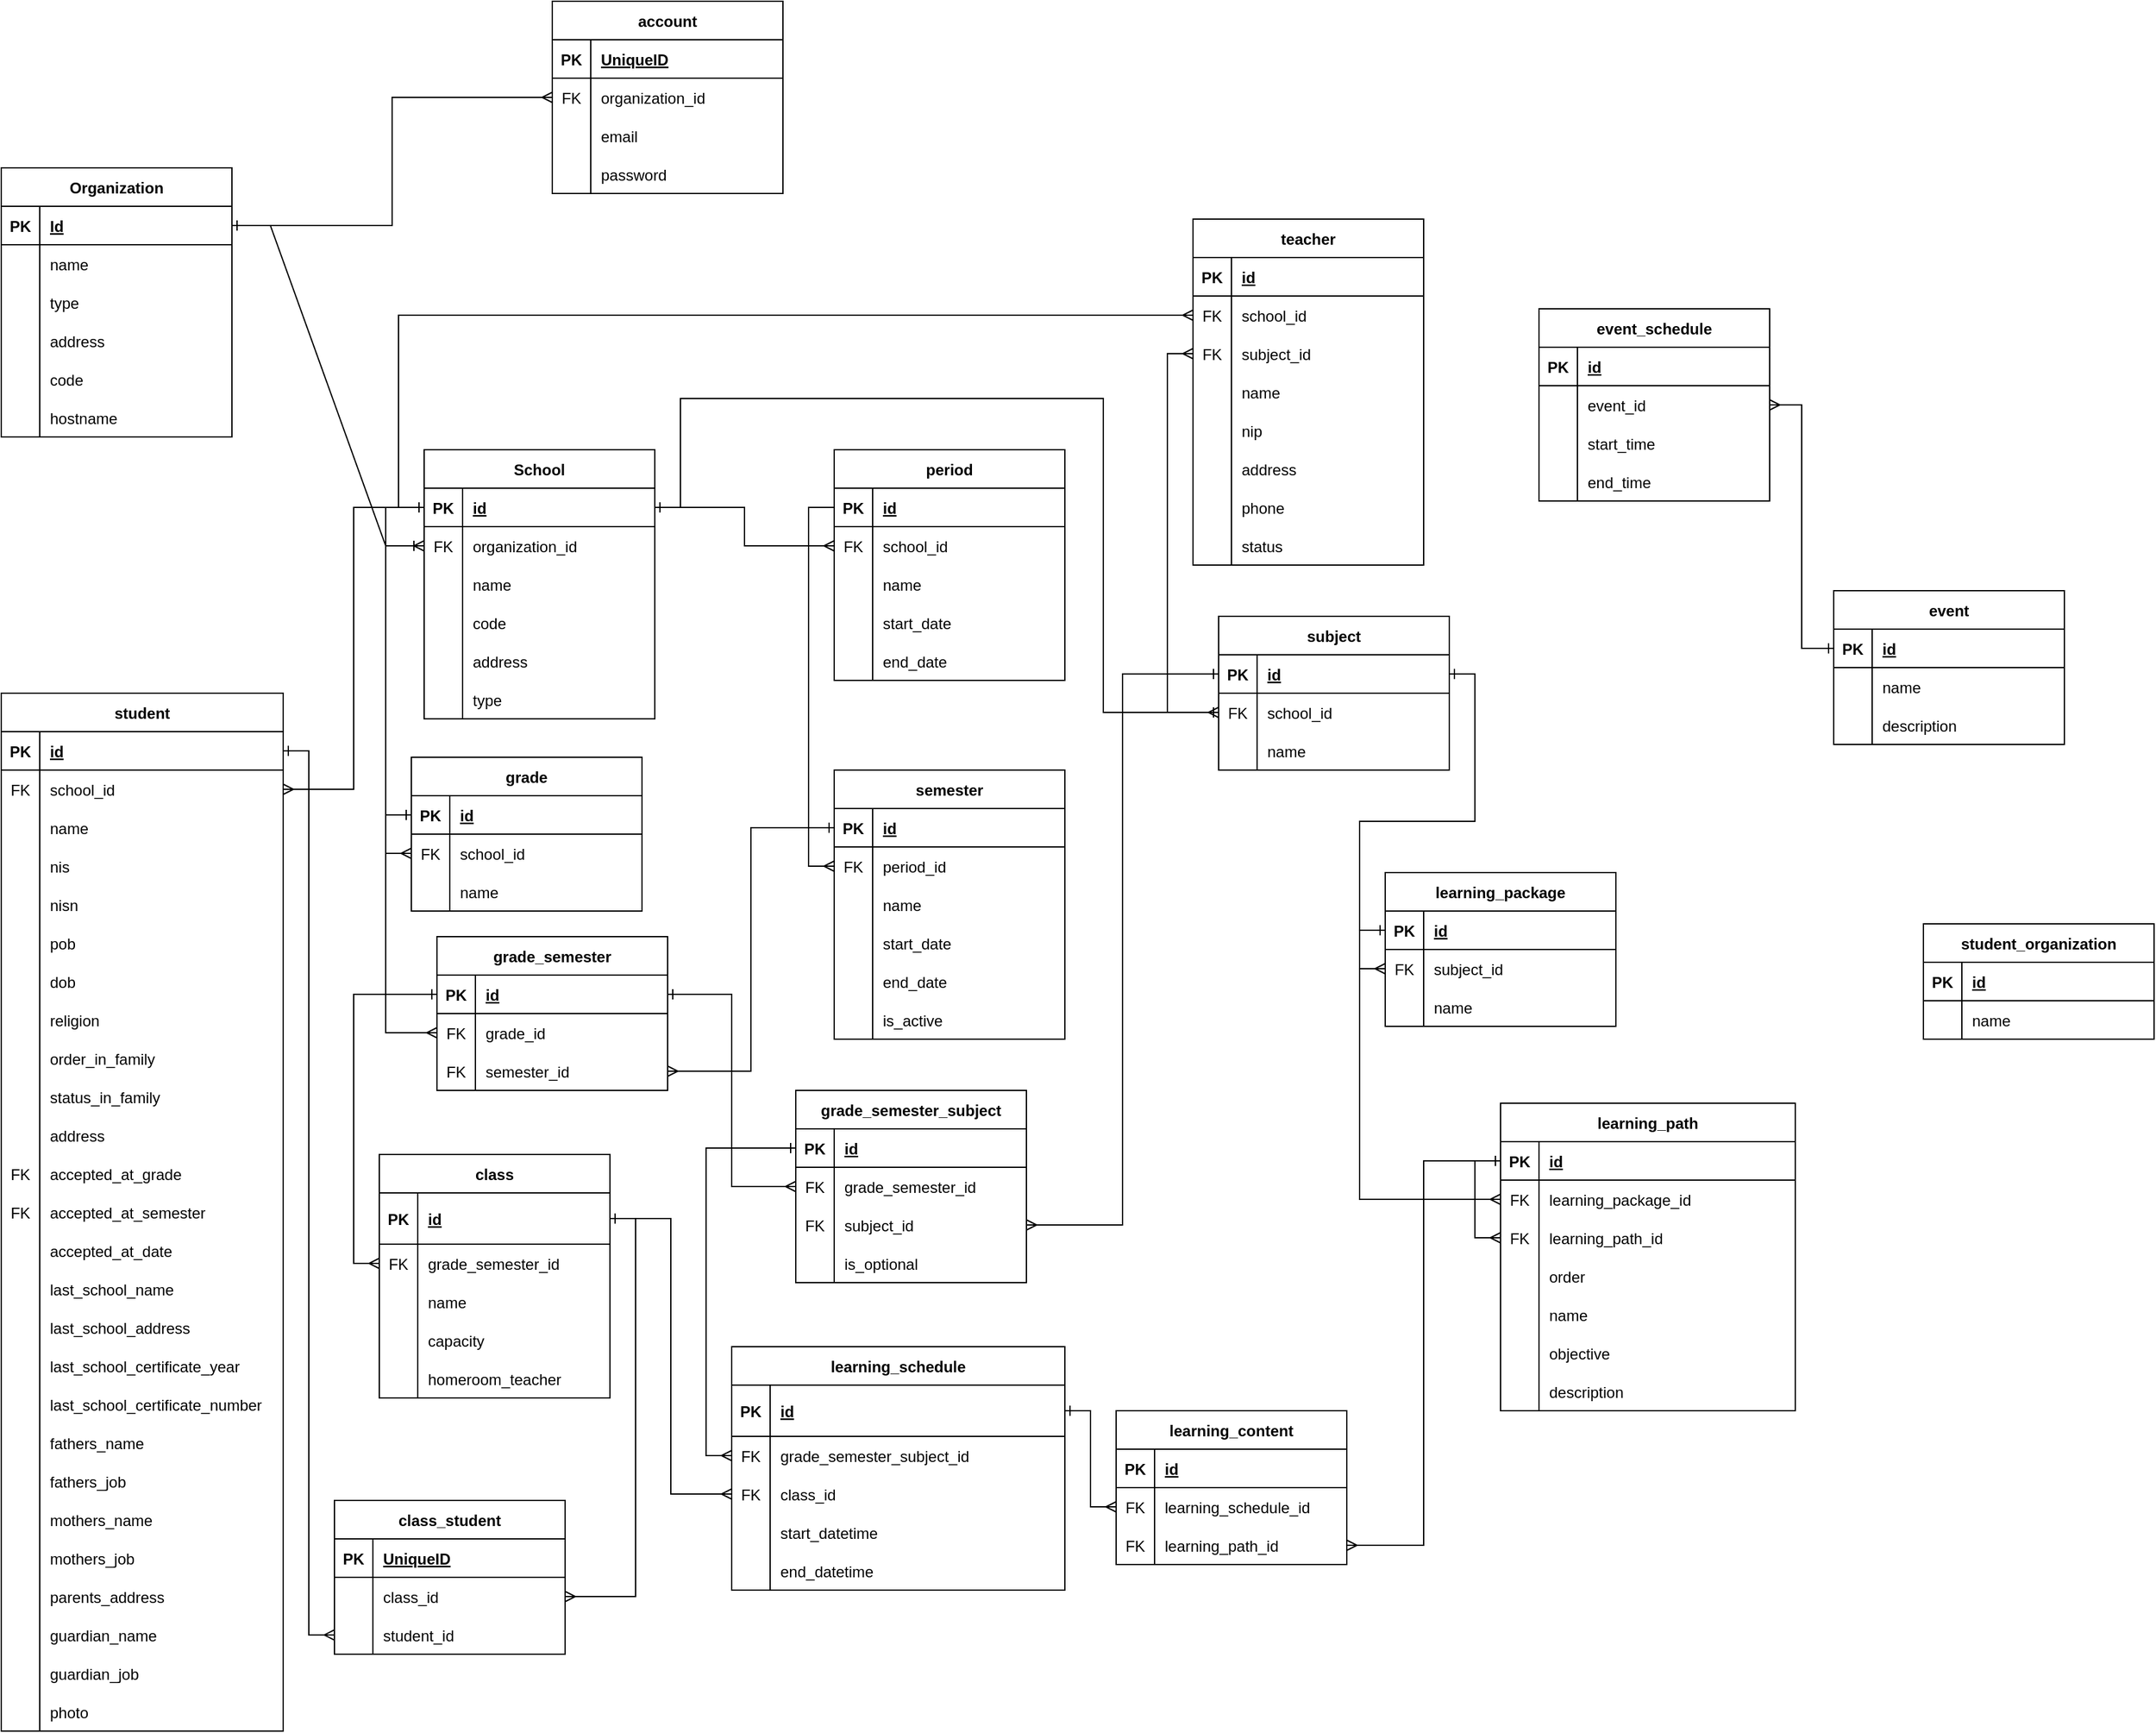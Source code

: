 <mxfile version="20.8.18" type="github"><diagram id="R2lEEEUBdFMjLlhIrx00" name="Page-1"><mxGraphModel dx="2243" dy="1858" grid="1" gridSize="10" guides="1" tooltips="1" connect="1" arrows="1" fold="1" page="1" pageScale="1" pageWidth="850" pageHeight="1100" math="0" shadow="0" extFonts="Permanent Marker^https://fonts.googleapis.com/css?family=Permanent+Marker"><root><mxCell id="0"/><mxCell id="1" parent="0"/><mxCell id="9nYA8P4p4vXOf3TVSLbg-348" style="edgeStyle=orthogonalEdgeStyle;rounded=0;comic=0;orthogonalLoop=1;jettySize=auto;html=1;exitX=0;exitY=0.5;exitDx=0;exitDy=0;entryX=0;entryY=0.5;entryDx=0;entryDy=0;shadow=0;startArrow=ERone;startFill=0;endArrow=ERmany;endFill=0;labelBackgroundColor=none;fontColor=default;" parent="1" source="9nYA8P4p4vXOf3TVSLbg-293" target="9nYA8P4p4vXOf3TVSLbg-345" edge="1"><mxGeometry relative="1" as="geometry"/></mxCell><mxCell id="9nYA8P4p4vXOf3TVSLbg-1" value="Organization" style="shape=table;startSize=30;container=1;collapsible=1;childLayout=tableLayout;fixedRows=1;rowLines=0;fontStyle=1;align=center;resizeLast=1;labelBackgroundColor=none;rounded=0;" parent="1" vertex="1"><mxGeometry x="-50" y="-140" width="180" height="210" as="geometry"><mxRectangle x="100" y="80" width="110" height="30" as="alternateBounds"/></mxGeometry></mxCell><mxCell id="9nYA8P4p4vXOf3TVSLbg-2" value="" style="shape=tableRow;horizontal=0;startSize=0;swimlaneHead=0;swimlaneBody=0;fillColor=none;collapsible=0;dropTarget=0;points=[[0,0.5],[1,0.5]];portConstraint=eastwest;top=0;left=0;right=0;bottom=1;labelBackgroundColor=none;rounded=0;" parent="9nYA8P4p4vXOf3TVSLbg-1" vertex="1"><mxGeometry y="30" width="180" height="30" as="geometry"/></mxCell><mxCell id="9nYA8P4p4vXOf3TVSLbg-3" value="PK" style="shape=partialRectangle;connectable=0;fillColor=none;top=0;left=0;bottom=0;right=0;fontStyle=1;overflow=hidden;labelBackgroundColor=none;rounded=0;" parent="9nYA8P4p4vXOf3TVSLbg-2" vertex="1"><mxGeometry width="30" height="30" as="geometry"><mxRectangle width="30" height="30" as="alternateBounds"/></mxGeometry></mxCell><mxCell id="9nYA8P4p4vXOf3TVSLbg-4" value="Id" style="shape=partialRectangle;connectable=0;fillColor=none;top=0;left=0;bottom=0;right=0;align=left;spacingLeft=6;fontStyle=5;overflow=hidden;labelBackgroundColor=none;rounded=0;" parent="9nYA8P4p4vXOf3TVSLbg-2" vertex="1"><mxGeometry x="30" width="150" height="30" as="geometry"><mxRectangle width="150" height="30" as="alternateBounds"/></mxGeometry></mxCell><mxCell id="9nYA8P4p4vXOf3TVSLbg-5" value="" style="shape=tableRow;horizontal=0;startSize=0;swimlaneHead=0;swimlaneBody=0;fillColor=none;collapsible=0;dropTarget=0;points=[[0,0.5],[1,0.5]];portConstraint=eastwest;top=0;left=0;right=0;bottom=0;labelBackgroundColor=none;rounded=0;" parent="9nYA8P4p4vXOf3TVSLbg-1" vertex="1"><mxGeometry y="60" width="180" height="30" as="geometry"/></mxCell><mxCell id="9nYA8P4p4vXOf3TVSLbg-6" value="" style="shape=partialRectangle;connectable=0;fillColor=none;top=0;left=0;bottom=0;right=0;editable=1;overflow=hidden;labelBackgroundColor=none;rounded=0;" parent="9nYA8P4p4vXOf3TVSLbg-5" vertex="1"><mxGeometry width="30" height="30" as="geometry"><mxRectangle width="30" height="30" as="alternateBounds"/></mxGeometry></mxCell><mxCell id="9nYA8P4p4vXOf3TVSLbg-7" value="name" style="shape=partialRectangle;connectable=0;fillColor=none;top=0;left=0;bottom=0;right=0;align=left;spacingLeft=6;overflow=hidden;labelBackgroundColor=none;rounded=0;" parent="9nYA8P4p4vXOf3TVSLbg-5" vertex="1"><mxGeometry x="30" width="150" height="30" as="geometry"><mxRectangle width="150" height="30" as="alternateBounds"/></mxGeometry></mxCell><mxCell id="9nYA8P4p4vXOf3TVSLbg-8" value="" style="shape=tableRow;horizontal=0;startSize=0;swimlaneHead=0;swimlaneBody=0;fillColor=none;collapsible=0;dropTarget=0;points=[[0,0.5],[1,0.5]];portConstraint=eastwest;top=0;left=0;right=0;bottom=0;labelBackgroundColor=none;rounded=0;" parent="9nYA8P4p4vXOf3TVSLbg-1" vertex="1"><mxGeometry y="90" width="180" height="30" as="geometry"/></mxCell><mxCell id="9nYA8P4p4vXOf3TVSLbg-9" value="" style="shape=partialRectangle;connectable=0;fillColor=none;top=0;left=0;bottom=0;right=0;editable=1;overflow=hidden;labelBackgroundColor=none;rounded=0;" parent="9nYA8P4p4vXOf3TVSLbg-8" vertex="1"><mxGeometry width="30" height="30" as="geometry"><mxRectangle width="30" height="30" as="alternateBounds"/></mxGeometry></mxCell><mxCell id="9nYA8P4p4vXOf3TVSLbg-10" value="type" style="shape=partialRectangle;connectable=0;fillColor=none;top=0;left=0;bottom=0;right=0;align=left;spacingLeft=6;overflow=hidden;labelBackgroundColor=none;rounded=0;" parent="9nYA8P4p4vXOf3TVSLbg-8" vertex="1"><mxGeometry x="30" width="150" height="30" as="geometry"><mxRectangle width="150" height="30" as="alternateBounds"/></mxGeometry></mxCell><mxCell id="9nYA8P4p4vXOf3TVSLbg-11" value="" style="shape=tableRow;horizontal=0;startSize=0;swimlaneHead=0;swimlaneBody=0;fillColor=none;collapsible=0;dropTarget=0;points=[[0,0.5],[1,0.5]];portConstraint=eastwest;top=0;left=0;right=0;bottom=0;labelBackgroundColor=none;rounded=0;" parent="9nYA8P4p4vXOf3TVSLbg-1" vertex="1"><mxGeometry y="120" width="180" height="30" as="geometry"/></mxCell><mxCell id="9nYA8P4p4vXOf3TVSLbg-12" value="" style="shape=partialRectangle;connectable=0;fillColor=none;top=0;left=0;bottom=0;right=0;editable=1;overflow=hidden;labelBackgroundColor=none;rounded=0;" parent="9nYA8P4p4vXOf3TVSLbg-11" vertex="1"><mxGeometry width="30" height="30" as="geometry"><mxRectangle width="30" height="30" as="alternateBounds"/></mxGeometry></mxCell><mxCell id="9nYA8P4p4vXOf3TVSLbg-13" value="address" style="shape=partialRectangle;connectable=0;fillColor=none;top=0;left=0;bottom=0;right=0;align=left;spacingLeft=6;overflow=hidden;labelBackgroundColor=none;rounded=0;" parent="9nYA8P4p4vXOf3TVSLbg-11" vertex="1"><mxGeometry x="30" width="150" height="30" as="geometry"><mxRectangle width="150" height="30" as="alternateBounds"/></mxGeometry></mxCell><mxCell id="9nYA8P4p4vXOf3TVSLbg-14" value="" style="shape=tableRow;horizontal=0;startSize=0;swimlaneHead=0;swimlaneBody=0;fillColor=none;collapsible=0;dropTarget=0;points=[[0,0.5],[1,0.5]];portConstraint=eastwest;top=0;left=0;right=0;bottom=0;labelBackgroundColor=none;rounded=0;" parent="9nYA8P4p4vXOf3TVSLbg-1" vertex="1"><mxGeometry y="150" width="180" height="30" as="geometry"/></mxCell><mxCell id="9nYA8P4p4vXOf3TVSLbg-15" value="" style="shape=partialRectangle;connectable=0;fillColor=none;top=0;left=0;bottom=0;right=0;editable=1;overflow=hidden;labelBackgroundColor=none;rounded=0;" parent="9nYA8P4p4vXOf3TVSLbg-14" vertex="1"><mxGeometry width="30" height="30" as="geometry"><mxRectangle width="30" height="30" as="alternateBounds"/></mxGeometry></mxCell><mxCell id="9nYA8P4p4vXOf3TVSLbg-16" value="code" style="shape=partialRectangle;connectable=0;fillColor=none;top=0;left=0;bottom=0;right=0;align=left;spacingLeft=6;overflow=hidden;labelBackgroundColor=none;rounded=0;" parent="9nYA8P4p4vXOf3TVSLbg-14" vertex="1"><mxGeometry x="30" width="150" height="30" as="geometry"><mxRectangle width="150" height="30" as="alternateBounds"/></mxGeometry></mxCell><mxCell id="9nYA8P4p4vXOf3TVSLbg-17" value="" style="shape=tableRow;horizontal=0;startSize=0;swimlaneHead=0;swimlaneBody=0;fillColor=none;collapsible=0;dropTarget=0;points=[[0,0.5],[1,0.5]];portConstraint=eastwest;top=0;left=0;right=0;bottom=0;labelBackgroundColor=none;rounded=0;" parent="9nYA8P4p4vXOf3TVSLbg-1" vertex="1"><mxGeometry y="180" width="180" height="30" as="geometry"/></mxCell><mxCell id="9nYA8P4p4vXOf3TVSLbg-18" value="" style="shape=partialRectangle;connectable=0;fillColor=none;top=0;left=0;bottom=0;right=0;editable=1;overflow=hidden;labelBackgroundColor=none;rounded=0;" parent="9nYA8P4p4vXOf3TVSLbg-17" vertex="1"><mxGeometry width="30" height="30" as="geometry"><mxRectangle width="30" height="30" as="alternateBounds"/></mxGeometry></mxCell><mxCell id="9nYA8P4p4vXOf3TVSLbg-19" value="hostname" style="shape=partialRectangle;connectable=0;fillColor=none;top=0;left=0;bottom=0;right=0;align=left;spacingLeft=6;overflow=hidden;labelBackgroundColor=none;rounded=0;" parent="9nYA8P4p4vXOf3TVSLbg-17" vertex="1"><mxGeometry x="30" width="150" height="30" as="geometry"><mxRectangle width="150" height="30" as="alternateBounds"/></mxGeometry></mxCell><mxCell id="9nYA8P4p4vXOf3TVSLbg-20" value="School" style="shape=table;startSize=30;container=1;collapsible=1;childLayout=tableLayout;fixedRows=1;rowLines=0;fontStyle=1;align=center;resizeLast=1;labelBackgroundColor=none;rounded=0;" parent="1" vertex="1"><mxGeometry x="280" y="80" width="180" height="210" as="geometry"/></mxCell><mxCell id="9nYA8P4p4vXOf3TVSLbg-36" value="" style="shape=tableRow;horizontal=0;startSize=0;swimlaneHead=0;swimlaneBody=0;fillColor=none;collapsible=0;dropTarget=0;points=[[0,0.5],[1,0.5]];portConstraint=eastwest;top=0;left=0;right=0;bottom=1;labelBackgroundColor=none;rounded=0;" parent="9nYA8P4p4vXOf3TVSLbg-20" vertex="1"><mxGeometry y="30" width="180" height="30" as="geometry"/></mxCell><mxCell id="9nYA8P4p4vXOf3TVSLbg-37" value="PK" style="shape=partialRectangle;connectable=0;fillColor=none;top=0;left=0;bottom=0;right=0;fontStyle=1;overflow=hidden;labelBackgroundColor=none;rounded=0;" parent="9nYA8P4p4vXOf3TVSLbg-36" vertex="1"><mxGeometry width="30" height="30" as="geometry"><mxRectangle width="30" height="30" as="alternateBounds"/></mxGeometry></mxCell><mxCell id="9nYA8P4p4vXOf3TVSLbg-38" value="id" style="shape=partialRectangle;connectable=0;fillColor=none;top=0;left=0;bottom=0;right=0;align=left;spacingLeft=6;fontStyle=5;overflow=hidden;labelBackgroundColor=none;rounded=0;" parent="9nYA8P4p4vXOf3TVSLbg-36" vertex="1"><mxGeometry x="30" width="150" height="30" as="geometry"><mxRectangle width="150" height="30" as="alternateBounds"/></mxGeometry></mxCell><mxCell id="9nYA8P4p4vXOf3TVSLbg-58" value="" style="shape=tableRow;horizontal=0;startSize=0;swimlaneHead=0;swimlaneBody=0;fillColor=none;collapsible=0;dropTarget=0;points=[[0,0.5],[1,0.5]];portConstraint=eastwest;top=0;left=0;right=0;bottom=0;labelBackgroundColor=none;rounded=0;" parent="9nYA8P4p4vXOf3TVSLbg-20" vertex="1"><mxGeometry y="60" width="180" height="30" as="geometry"/></mxCell><mxCell id="9nYA8P4p4vXOf3TVSLbg-59" value="FK" style="shape=partialRectangle;connectable=0;fillColor=none;top=0;left=0;bottom=0;right=0;fontStyle=0;overflow=hidden;labelBackgroundColor=none;rounded=0;" parent="9nYA8P4p4vXOf3TVSLbg-58" vertex="1"><mxGeometry width="30" height="30" as="geometry"><mxRectangle width="30" height="30" as="alternateBounds"/></mxGeometry></mxCell><mxCell id="9nYA8P4p4vXOf3TVSLbg-60" value="organization_id" style="shape=partialRectangle;connectable=0;fillColor=none;top=0;left=0;bottom=0;right=0;align=left;spacingLeft=6;fontStyle=0;overflow=hidden;labelBackgroundColor=none;rounded=0;" parent="9nYA8P4p4vXOf3TVSLbg-58" vertex="1"><mxGeometry x="30" width="150" height="30" as="geometry"><mxRectangle width="150" height="30" as="alternateBounds"/></mxGeometry></mxCell><mxCell id="9nYA8P4p4vXOf3TVSLbg-24" value="" style="shape=tableRow;horizontal=0;startSize=0;swimlaneHead=0;swimlaneBody=0;fillColor=none;collapsible=0;dropTarget=0;points=[[0,0.5],[1,0.5]];portConstraint=eastwest;top=0;left=0;right=0;bottom=0;labelBackgroundColor=none;rounded=0;" parent="9nYA8P4p4vXOf3TVSLbg-20" vertex="1"><mxGeometry y="90" width="180" height="30" as="geometry"/></mxCell><mxCell id="9nYA8P4p4vXOf3TVSLbg-25" value="" style="shape=partialRectangle;connectable=0;fillColor=none;top=0;left=0;bottom=0;right=0;editable=1;overflow=hidden;labelBackgroundColor=none;rounded=0;" parent="9nYA8P4p4vXOf3TVSLbg-24" vertex="1"><mxGeometry width="30" height="30" as="geometry"><mxRectangle width="30" height="30" as="alternateBounds"/></mxGeometry></mxCell><mxCell id="9nYA8P4p4vXOf3TVSLbg-26" value="name" style="shape=partialRectangle;connectable=0;fillColor=none;top=0;left=0;bottom=0;right=0;align=left;spacingLeft=6;overflow=hidden;labelBackgroundColor=none;rounded=0;" parent="9nYA8P4p4vXOf3TVSLbg-24" vertex="1"><mxGeometry x="30" width="150" height="30" as="geometry"><mxRectangle width="150" height="30" as="alternateBounds"/></mxGeometry></mxCell><mxCell id="9nYA8P4p4vXOf3TVSLbg-27" value="" style="shape=tableRow;horizontal=0;startSize=0;swimlaneHead=0;swimlaneBody=0;fillColor=none;collapsible=0;dropTarget=0;points=[[0,0.5],[1,0.5]];portConstraint=eastwest;top=0;left=0;right=0;bottom=0;labelBackgroundColor=none;rounded=0;" parent="9nYA8P4p4vXOf3TVSLbg-20" vertex="1"><mxGeometry y="120" width="180" height="30" as="geometry"/></mxCell><mxCell id="9nYA8P4p4vXOf3TVSLbg-28" value="" style="shape=partialRectangle;connectable=0;fillColor=none;top=0;left=0;bottom=0;right=0;editable=1;overflow=hidden;labelBackgroundColor=none;rounded=0;" parent="9nYA8P4p4vXOf3TVSLbg-27" vertex="1"><mxGeometry width="30" height="30" as="geometry"><mxRectangle width="30" height="30" as="alternateBounds"/></mxGeometry></mxCell><mxCell id="9nYA8P4p4vXOf3TVSLbg-29" value="code" style="shape=partialRectangle;connectable=0;fillColor=none;top=0;left=0;bottom=0;right=0;align=left;spacingLeft=6;overflow=hidden;labelBackgroundColor=none;rounded=0;" parent="9nYA8P4p4vXOf3TVSLbg-27" vertex="1"><mxGeometry x="30" width="150" height="30" as="geometry"><mxRectangle width="150" height="30" as="alternateBounds"/></mxGeometry></mxCell><mxCell id="9nYA8P4p4vXOf3TVSLbg-30" value="" style="shape=tableRow;horizontal=0;startSize=0;swimlaneHead=0;swimlaneBody=0;fillColor=none;collapsible=0;dropTarget=0;points=[[0,0.5],[1,0.5]];portConstraint=eastwest;top=0;left=0;right=0;bottom=0;labelBackgroundColor=none;rounded=0;" parent="9nYA8P4p4vXOf3TVSLbg-20" vertex="1"><mxGeometry y="150" width="180" height="30" as="geometry"/></mxCell><mxCell id="9nYA8P4p4vXOf3TVSLbg-31" value="" style="shape=partialRectangle;connectable=0;fillColor=none;top=0;left=0;bottom=0;right=0;editable=1;overflow=hidden;labelBackgroundColor=none;rounded=0;" parent="9nYA8P4p4vXOf3TVSLbg-30" vertex="1"><mxGeometry width="30" height="30" as="geometry"><mxRectangle width="30" height="30" as="alternateBounds"/></mxGeometry></mxCell><mxCell id="9nYA8P4p4vXOf3TVSLbg-32" value="address" style="shape=partialRectangle;connectable=0;fillColor=none;top=0;left=0;bottom=0;right=0;align=left;spacingLeft=6;overflow=hidden;labelBackgroundColor=none;rounded=0;" parent="9nYA8P4p4vXOf3TVSLbg-30" vertex="1"><mxGeometry x="30" width="150" height="30" as="geometry"><mxRectangle width="150" height="30" as="alternateBounds"/></mxGeometry></mxCell><mxCell id="9nYA8P4p4vXOf3TVSLbg-138" style="shape=tableRow;horizontal=0;startSize=0;swimlaneHead=0;swimlaneBody=0;fillColor=none;collapsible=0;dropTarget=0;points=[[0,0.5],[1,0.5]];portConstraint=eastwest;top=0;left=0;right=0;bottom=0;labelBackgroundColor=none;rounded=0;" parent="9nYA8P4p4vXOf3TVSLbg-20" vertex="1"><mxGeometry y="180" width="180" height="30" as="geometry"/></mxCell><mxCell id="9nYA8P4p4vXOf3TVSLbg-139" style="shape=partialRectangle;connectable=0;fillColor=none;top=0;left=0;bottom=0;right=0;editable=1;overflow=hidden;labelBackgroundColor=none;rounded=0;" parent="9nYA8P4p4vXOf3TVSLbg-138" vertex="1"><mxGeometry width="30" height="30" as="geometry"><mxRectangle width="30" height="30" as="alternateBounds"/></mxGeometry></mxCell><mxCell id="9nYA8P4p4vXOf3TVSLbg-140" value="type" style="shape=partialRectangle;connectable=0;fillColor=none;top=0;left=0;bottom=0;right=0;align=left;spacingLeft=6;overflow=hidden;labelBackgroundColor=none;rounded=0;" parent="9nYA8P4p4vXOf3TVSLbg-138" vertex="1"><mxGeometry x="30" width="150" height="30" as="geometry"><mxRectangle width="150" height="30" as="alternateBounds"/></mxGeometry></mxCell><mxCell id="9nYA8P4p4vXOf3TVSLbg-40" value="" style="edgeStyle=entityRelationEdgeStyle;fontSize=12;html=1;endArrow=ERoneToMany;rounded=0;shadow=0;comic=0;exitX=1;exitY=0.5;exitDx=0;exitDy=0;entryX=0;entryY=0.5;entryDx=0;entryDy=0;startArrow=ERone;startFill=0;labelBackgroundColor=none;fontColor=default;" parent="1" source="9nYA8P4p4vXOf3TVSLbg-2" target="9nYA8P4p4vXOf3TVSLbg-58" edge="1"><mxGeometry width="100" height="100" relative="1" as="geometry"><mxPoint x="320" y="230" as="sourcePoint"/><mxPoint x="260" y="320" as="targetPoint"/></mxGeometry></mxCell><mxCell id="9nYA8P4p4vXOf3TVSLbg-45" value="class" style="shape=table;startSize=30;container=1;collapsible=1;childLayout=tableLayout;fixedRows=1;rowLines=0;fontStyle=1;align=center;resizeLast=1;labelBackgroundColor=none;rounded=0;" parent="1" vertex="1"><mxGeometry x="245" y="630" width="180" height="190" as="geometry"/></mxCell><mxCell id="9nYA8P4p4vXOf3TVSLbg-46" value="" style="shape=tableRow;horizontal=0;startSize=0;swimlaneHead=0;swimlaneBody=0;fillColor=none;collapsible=0;dropTarget=0;points=[[0,0.5],[1,0.5]];portConstraint=eastwest;top=0;left=0;right=0;bottom=1;labelBackgroundColor=none;rounded=0;" parent="9nYA8P4p4vXOf3TVSLbg-45" vertex="1"><mxGeometry y="30" width="180" height="40" as="geometry"/></mxCell><mxCell id="9nYA8P4p4vXOf3TVSLbg-47" value="PK" style="shape=partialRectangle;connectable=0;fillColor=none;top=0;left=0;bottom=0;right=0;fontStyle=1;overflow=hidden;labelBackgroundColor=none;rounded=0;" parent="9nYA8P4p4vXOf3TVSLbg-46" vertex="1"><mxGeometry width="30" height="40" as="geometry"><mxRectangle width="30" height="40" as="alternateBounds"/></mxGeometry></mxCell><mxCell id="9nYA8P4p4vXOf3TVSLbg-48" value="id" style="shape=partialRectangle;connectable=0;fillColor=none;top=0;left=0;bottom=0;right=0;align=left;spacingLeft=6;fontStyle=5;overflow=hidden;labelBackgroundColor=none;rounded=0;" parent="9nYA8P4p4vXOf3TVSLbg-46" vertex="1"><mxGeometry x="30" width="150" height="40" as="geometry"><mxRectangle width="150" height="40" as="alternateBounds"/></mxGeometry></mxCell><mxCell id="9nYA8P4p4vXOf3TVSLbg-61" value="" style="shape=tableRow;horizontal=0;startSize=0;swimlaneHead=0;swimlaneBody=0;fillColor=none;collapsible=0;dropTarget=0;points=[[0,0.5],[1,0.5]];portConstraint=eastwest;top=0;left=0;right=0;bottom=0;labelBackgroundColor=none;rounded=0;" parent="9nYA8P4p4vXOf3TVSLbg-45" vertex="1"><mxGeometry y="70" width="180" height="30" as="geometry"/></mxCell><mxCell id="9nYA8P4p4vXOf3TVSLbg-62" value="FK" style="shape=partialRectangle;connectable=0;fillColor=none;top=0;left=0;bottom=0;right=0;fontStyle=0;overflow=hidden;labelBackgroundColor=none;rounded=0;" parent="9nYA8P4p4vXOf3TVSLbg-61" vertex="1"><mxGeometry width="30" height="30" as="geometry"><mxRectangle width="30" height="30" as="alternateBounds"/></mxGeometry></mxCell><mxCell id="9nYA8P4p4vXOf3TVSLbg-63" value="grade_semester_id" style="shape=partialRectangle;connectable=0;fillColor=none;top=0;left=0;bottom=0;right=0;align=left;spacingLeft=6;fontStyle=0;overflow=hidden;labelBackgroundColor=none;rounded=0;" parent="9nYA8P4p4vXOf3TVSLbg-61" vertex="1"><mxGeometry x="30" width="150" height="30" as="geometry"><mxRectangle width="150" height="30" as="alternateBounds"/></mxGeometry></mxCell><mxCell id="9nYA8P4p4vXOf3TVSLbg-49" value="" style="shape=tableRow;horizontal=0;startSize=0;swimlaneHead=0;swimlaneBody=0;fillColor=none;collapsible=0;dropTarget=0;points=[[0,0.5],[1,0.5]];portConstraint=eastwest;top=0;left=0;right=0;bottom=0;labelBackgroundColor=none;rounded=0;" parent="9nYA8P4p4vXOf3TVSLbg-45" vertex="1"><mxGeometry y="100" width="180" height="30" as="geometry"/></mxCell><mxCell id="9nYA8P4p4vXOf3TVSLbg-50" value="" style="shape=partialRectangle;connectable=0;fillColor=none;top=0;left=0;bottom=0;right=0;editable=1;overflow=hidden;labelBackgroundColor=none;rounded=0;" parent="9nYA8P4p4vXOf3TVSLbg-49" vertex="1"><mxGeometry width="30" height="30" as="geometry"><mxRectangle width="30" height="30" as="alternateBounds"/></mxGeometry></mxCell><mxCell id="9nYA8P4p4vXOf3TVSLbg-51" value="name" style="shape=partialRectangle;connectable=0;fillColor=none;top=0;left=0;bottom=0;right=0;align=left;spacingLeft=6;overflow=hidden;labelBackgroundColor=none;rounded=0;" parent="9nYA8P4p4vXOf3TVSLbg-49" vertex="1"><mxGeometry x="30" width="150" height="30" as="geometry"><mxRectangle width="150" height="30" as="alternateBounds"/></mxGeometry></mxCell><mxCell id="9nYA8P4p4vXOf3TVSLbg-52" value="" style="shape=tableRow;horizontal=0;startSize=0;swimlaneHead=0;swimlaneBody=0;fillColor=none;collapsible=0;dropTarget=0;points=[[0,0.5],[1,0.5]];portConstraint=eastwest;top=0;left=0;right=0;bottom=0;labelBackgroundColor=none;rounded=0;" parent="9nYA8P4p4vXOf3TVSLbg-45" vertex="1"><mxGeometry y="130" width="180" height="30" as="geometry"/></mxCell><mxCell id="9nYA8P4p4vXOf3TVSLbg-53" value="" style="shape=partialRectangle;connectable=0;fillColor=none;top=0;left=0;bottom=0;right=0;editable=1;overflow=hidden;labelBackgroundColor=none;rounded=0;" parent="9nYA8P4p4vXOf3TVSLbg-52" vertex="1"><mxGeometry width="30" height="30" as="geometry"><mxRectangle width="30" height="30" as="alternateBounds"/></mxGeometry></mxCell><mxCell id="9nYA8P4p4vXOf3TVSLbg-54" value="capacity" style="shape=partialRectangle;connectable=0;fillColor=none;top=0;left=0;bottom=0;right=0;align=left;spacingLeft=6;overflow=hidden;labelBackgroundColor=none;rounded=0;" parent="9nYA8P4p4vXOf3TVSLbg-52" vertex="1"><mxGeometry x="30" width="150" height="30" as="geometry"><mxRectangle width="150" height="30" as="alternateBounds"/></mxGeometry></mxCell><mxCell id="9nYA8P4p4vXOf3TVSLbg-55" value="" style="shape=tableRow;horizontal=0;startSize=0;swimlaneHead=0;swimlaneBody=0;fillColor=none;collapsible=0;dropTarget=0;points=[[0,0.5],[1,0.5]];portConstraint=eastwest;top=0;left=0;right=0;bottom=0;labelBackgroundColor=none;rounded=0;" parent="9nYA8P4p4vXOf3TVSLbg-45" vertex="1"><mxGeometry y="160" width="180" height="30" as="geometry"/></mxCell><mxCell id="9nYA8P4p4vXOf3TVSLbg-56" value="" style="shape=partialRectangle;connectable=0;fillColor=none;top=0;left=0;bottom=0;right=0;editable=1;overflow=hidden;labelBackgroundColor=none;rounded=0;" parent="9nYA8P4p4vXOf3TVSLbg-55" vertex="1"><mxGeometry width="30" height="30" as="geometry"><mxRectangle width="30" height="30" as="alternateBounds"/></mxGeometry></mxCell><mxCell id="9nYA8P4p4vXOf3TVSLbg-57" value="homeroom_teacher" style="shape=partialRectangle;connectable=0;fillColor=none;top=0;left=0;bottom=0;right=0;align=left;spacingLeft=6;overflow=hidden;labelBackgroundColor=none;rounded=0;" parent="9nYA8P4p4vXOf3TVSLbg-55" vertex="1"><mxGeometry x="30" width="150" height="30" as="geometry"><mxRectangle width="150" height="30" as="alternateBounds"/></mxGeometry></mxCell><mxCell id="9nYA8P4p4vXOf3TVSLbg-79" value="semester" style="shape=table;startSize=30;container=1;collapsible=1;childLayout=tableLayout;fixedRows=1;rowLines=0;fontStyle=1;align=center;resizeLast=1;labelBackgroundColor=none;rounded=0;" parent="1" vertex="1"><mxGeometry x="600" y="330" width="180" height="210" as="geometry"/></mxCell><mxCell id="9nYA8P4p4vXOf3TVSLbg-80" value="" style="shape=tableRow;horizontal=0;startSize=0;swimlaneHead=0;swimlaneBody=0;fillColor=none;collapsible=0;dropTarget=0;points=[[0,0.5],[1,0.5]];portConstraint=eastwest;top=0;left=0;right=0;bottom=1;labelBackgroundColor=none;rounded=0;" parent="9nYA8P4p4vXOf3TVSLbg-79" vertex="1"><mxGeometry y="30" width="180" height="30" as="geometry"/></mxCell><mxCell id="9nYA8P4p4vXOf3TVSLbg-81" value="PK" style="shape=partialRectangle;connectable=0;fillColor=none;top=0;left=0;bottom=0;right=0;fontStyle=1;overflow=hidden;labelBackgroundColor=none;rounded=0;" parent="9nYA8P4p4vXOf3TVSLbg-80" vertex="1"><mxGeometry width="30" height="30" as="geometry"><mxRectangle width="30" height="30" as="alternateBounds"/></mxGeometry></mxCell><mxCell id="9nYA8P4p4vXOf3TVSLbg-82" value="id" style="shape=partialRectangle;connectable=0;fillColor=none;top=0;left=0;bottom=0;right=0;align=left;spacingLeft=6;fontStyle=5;overflow=hidden;labelBackgroundColor=none;rounded=0;" parent="9nYA8P4p4vXOf3TVSLbg-80" vertex="1"><mxGeometry x="30" width="150" height="30" as="geometry"><mxRectangle width="150" height="30" as="alternateBounds"/></mxGeometry></mxCell><mxCell id="9nYA8P4p4vXOf3TVSLbg-92" value="" style="shape=tableRow;horizontal=0;startSize=0;swimlaneHead=0;swimlaneBody=0;fillColor=none;collapsible=0;dropTarget=0;points=[[0,0.5],[1,0.5]];portConstraint=eastwest;top=0;left=0;right=0;bottom=0;labelBackgroundColor=none;rounded=0;" parent="9nYA8P4p4vXOf3TVSLbg-79" vertex="1"><mxGeometry y="60" width="180" height="30" as="geometry"/></mxCell><mxCell id="9nYA8P4p4vXOf3TVSLbg-93" value="FK" style="shape=partialRectangle;connectable=0;fillColor=none;top=0;left=0;bottom=0;right=0;fontStyle=0;overflow=hidden;labelBackgroundColor=none;rounded=0;" parent="9nYA8P4p4vXOf3TVSLbg-92" vertex="1"><mxGeometry width="30" height="30" as="geometry"><mxRectangle width="30" height="30" as="alternateBounds"/></mxGeometry></mxCell><mxCell id="9nYA8P4p4vXOf3TVSLbg-94" value="period_id" style="shape=partialRectangle;connectable=0;fillColor=none;top=0;left=0;bottom=0;right=0;align=left;spacingLeft=6;fontStyle=0;overflow=hidden;labelBackgroundColor=none;rounded=0;" parent="9nYA8P4p4vXOf3TVSLbg-92" vertex="1"><mxGeometry x="30" width="150" height="30" as="geometry"><mxRectangle width="150" height="30" as="alternateBounds"/></mxGeometry></mxCell><mxCell id="9nYA8P4p4vXOf3TVSLbg-83" value="" style="shape=tableRow;horizontal=0;startSize=0;swimlaneHead=0;swimlaneBody=0;fillColor=none;collapsible=0;dropTarget=0;points=[[0,0.5],[1,0.5]];portConstraint=eastwest;top=0;left=0;right=0;bottom=0;labelBackgroundColor=none;rounded=0;" parent="9nYA8P4p4vXOf3TVSLbg-79" vertex="1"><mxGeometry y="90" width="180" height="30" as="geometry"/></mxCell><mxCell id="9nYA8P4p4vXOf3TVSLbg-84" value="" style="shape=partialRectangle;connectable=0;fillColor=none;top=0;left=0;bottom=0;right=0;editable=1;overflow=hidden;labelBackgroundColor=none;rounded=0;" parent="9nYA8P4p4vXOf3TVSLbg-83" vertex="1"><mxGeometry width="30" height="30" as="geometry"><mxRectangle width="30" height="30" as="alternateBounds"/></mxGeometry></mxCell><mxCell id="9nYA8P4p4vXOf3TVSLbg-85" value="name" style="shape=partialRectangle;connectable=0;fillColor=none;top=0;left=0;bottom=0;right=0;align=left;spacingLeft=6;overflow=hidden;labelBackgroundColor=none;rounded=0;" parent="9nYA8P4p4vXOf3TVSLbg-83" vertex="1"><mxGeometry x="30" width="150" height="30" as="geometry"><mxRectangle width="150" height="30" as="alternateBounds"/></mxGeometry></mxCell><mxCell id="9nYA8P4p4vXOf3TVSLbg-86" value="" style="shape=tableRow;horizontal=0;startSize=0;swimlaneHead=0;swimlaneBody=0;fillColor=none;collapsible=0;dropTarget=0;points=[[0,0.5],[1,0.5]];portConstraint=eastwest;top=0;left=0;right=0;bottom=0;labelBackgroundColor=none;rounded=0;" parent="9nYA8P4p4vXOf3TVSLbg-79" vertex="1"><mxGeometry y="120" width="180" height="30" as="geometry"/></mxCell><mxCell id="9nYA8P4p4vXOf3TVSLbg-87" value="" style="shape=partialRectangle;connectable=0;fillColor=none;top=0;left=0;bottom=0;right=0;editable=1;overflow=hidden;labelBackgroundColor=none;rounded=0;" parent="9nYA8P4p4vXOf3TVSLbg-86" vertex="1"><mxGeometry width="30" height="30" as="geometry"><mxRectangle width="30" height="30" as="alternateBounds"/></mxGeometry></mxCell><mxCell id="9nYA8P4p4vXOf3TVSLbg-88" value="start_date" style="shape=partialRectangle;connectable=0;fillColor=none;top=0;left=0;bottom=0;right=0;align=left;spacingLeft=6;overflow=hidden;labelBackgroundColor=none;rounded=0;" parent="9nYA8P4p4vXOf3TVSLbg-86" vertex="1"><mxGeometry x="30" width="150" height="30" as="geometry"><mxRectangle width="150" height="30" as="alternateBounds"/></mxGeometry></mxCell><mxCell id="9nYA8P4p4vXOf3TVSLbg-89" value="" style="shape=tableRow;horizontal=0;startSize=0;swimlaneHead=0;swimlaneBody=0;fillColor=none;collapsible=0;dropTarget=0;points=[[0,0.5],[1,0.5]];portConstraint=eastwest;top=0;left=0;right=0;bottom=0;labelBackgroundColor=none;rounded=0;" parent="9nYA8P4p4vXOf3TVSLbg-79" vertex="1"><mxGeometry y="150" width="180" height="30" as="geometry"/></mxCell><mxCell id="9nYA8P4p4vXOf3TVSLbg-90" value="" style="shape=partialRectangle;connectable=0;fillColor=none;top=0;left=0;bottom=0;right=0;editable=1;overflow=hidden;labelBackgroundColor=none;rounded=0;" parent="9nYA8P4p4vXOf3TVSLbg-89" vertex="1"><mxGeometry width="30" height="30" as="geometry"><mxRectangle width="30" height="30" as="alternateBounds"/></mxGeometry></mxCell><mxCell id="9nYA8P4p4vXOf3TVSLbg-91" value="end_date" style="shape=partialRectangle;connectable=0;fillColor=none;top=0;left=0;bottom=0;right=0;align=left;spacingLeft=6;overflow=hidden;labelBackgroundColor=none;rounded=0;" parent="9nYA8P4p4vXOf3TVSLbg-89" vertex="1"><mxGeometry x="30" width="150" height="30" as="geometry"><mxRectangle width="150" height="30" as="alternateBounds"/></mxGeometry></mxCell><mxCell id="9nYA8P4p4vXOf3TVSLbg-95" value="" style="shape=tableRow;horizontal=0;startSize=0;swimlaneHead=0;swimlaneBody=0;fillColor=none;collapsible=0;dropTarget=0;points=[[0,0.5],[1,0.5]];portConstraint=eastwest;top=0;left=0;right=0;bottom=0;labelBackgroundColor=none;rounded=0;" parent="9nYA8P4p4vXOf3TVSLbg-79" vertex="1"><mxGeometry y="180" width="180" height="30" as="geometry"/></mxCell><mxCell id="9nYA8P4p4vXOf3TVSLbg-96" value="" style="shape=partialRectangle;connectable=0;fillColor=none;top=0;left=0;bottom=0;right=0;editable=1;overflow=hidden;labelBackgroundColor=none;rounded=0;" parent="9nYA8P4p4vXOf3TVSLbg-95" vertex="1"><mxGeometry width="30" height="30" as="geometry"><mxRectangle width="30" height="30" as="alternateBounds"/></mxGeometry></mxCell><mxCell id="9nYA8P4p4vXOf3TVSLbg-97" value="is_active" style="shape=partialRectangle;connectable=0;fillColor=none;top=0;left=0;bottom=0;right=0;align=left;spacingLeft=6;overflow=hidden;labelBackgroundColor=none;rounded=0;" parent="9nYA8P4p4vXOf3TVSLbg-95" vertex="1"><mxGeometry x="30" width="150" height="30" as="geometry"><mxRectangle width="150" height="30" as="alternateBounds"/></mxGeometry></mxCell><mxCell id="9nYA8P4p4vXOf3TVSLbg-98" value="period" style="shape=table;startSize=30;container=1;collapsible=1;childLayout=tableLayout;fixedRows=1;rowLines=0;fontStyle=1;align=center;resizeLast=1;labelBackgroundColor=none;rounded=0;" parent="1" vertex="1"><mxGeometry x="600" y="80" width="180" height="180" as="geometry"/></mxCell><mxCell id="9nYA8P4p4vXOf3TVSLbg-99" value="" style="shape=tableRow;horizontal=0;startSize=0;swimlaneHead=0;swimlaneBody=0;fillColor=none;collapsible=0;dropTarget=0;points=[[0,0.5],[1,0.5]];portConstraint=eastwest;top=0;left=0;right=0;bottom=1;labelBackgroundColor=none;rounded=0;" parent="9nYA8P4p4vXOf3TVSLbg-98" vertex="1"><mxGeometry y="30" width="180" height="30" as="geometry"/></mxCell><mxCell id="9nYA8P4p4vXOf3TVSLbg-100" value="PK" style="shape=partialRectangle;connectable=0;fillColor=none;top=0;left=0;bottom=0;right=0;fontStyle=1;overflow=hidden;labelBackgroundColor=none;rounded=0;" parent="9nYA8P4p4vXOf3TVSLbg-99" vertex="1"><mxGeometry width="30" height="30" as="geometry"><mxRectangle width="30" height="30" as="alternateBounds"/></mxGeometry></mxCell><mxCell id="9nYA8P4p4vXOf3TVSLbg-101" value="id" style="shape=partialRectangle;connectable=0;fillColor=none;top=0;left=0;bottom=0;right=0;align=left;spacingLeft=6;fontStyle=5;overflow=hidden;labelBackgroundColor=none;rounded=0;" parent="9nYA8P4p4vXOf3TVSLbg-99" vertex="1"><mxGeometry x="30" width="150" height="30" as="geometry"><mxRectangle width="150" height="30" as="alternateBounds"/></mxGeometry></mxCell><mxCell id="9nYA8P4p4vXOf3TVSLbg-114" value="" style="shape=tableRow;horizontal=0;startSize=0;swimlaneHead=0;swimlaneBody=0;fillColor=none;collapsible=0;dropTarget=0;points=[[0,0.5],[1,0.5]];portConstraint=eastwest;top=0;left=0;right=0;bottom=0;labelBackgroundColor=none;rounded=0;" parent="9nYA8P4p4vXOf3TVSLbg-98" vertex="1"><mxGeometry y="60" width="180" height="30" as="geometry"/></mxCell><mxCell id="9nYA8P4p4vXOf3TVSLbg-115" value="FK" style="shape=partialRectangle;connectable=0;fillColor=none;top=0;left=0;bottom=0;right=0;fontStyle=0;overflow=hidden;labelBackgroundColor=none;rounded=0;" parent="9nYA8P4p4vXOf3TVSLbg-114" vertex="1"><mxGeometry width="30" height="30" as="geometry"><mxRectangle width="30" height="30" as="alternateBounds"/></mxGeometry></mxCell><mxCell id="9nYA8P4p4vXOf3TVSLbg-116" value="school_id" style="shape=partialRectangle;connectable=0;fillColor=none;top=0;left=0;bottom=0;right=0;align=left;spacingLeft=6;fontStyle=0;overflow=hidden;labelBackgroundColor=none;rounded=0;" parent="9nYA8P4p4vXOf3TVSLbg-114" vertex="1"><mxGeometry x="30" width="150" height="30" as="geometry"><mxRectangle width="150" height="30" as="alternateBounds"/></mxGeometry></mxCell><mxCell id="9nYA8P4p4vXOf3TVSLbg-102" value="" style="shape=tableRow;horizontal=0;startSize=0;swimlaneHead=0;swimlaneBody=0;fillColor=none;collapsible=0;dropTarget=0;points=[[0,0.5],[1,0.5]];portConstraint=eastwest;top=0;left=0;right=0;bottom=0;labelBackgroundColor=none;rounded=0;" parent="9nYA8P4p4vXOf3TVSLbg-98" vertex="1"><mxGeometry y="90" width="180" height="30" as="geometry"/></mxCell><mxCell id="9nYA8P4p4vXOf3TVSLbg-103" value="" style="shape=partialRectangle;connectable=0;fillColor=none;top=0;left=0;bottom=0;right=0;editable=1;overflow=hidden;labelBackgroundColor=none;rounded=0;" parent="9nYA8P4p4vXOf3TVSLbg-102" vertex="1"><mxGeometry width="30" height="30" as="geometry"><mxRectangle width="30" height="30" as="alternateBounds"/></mxGeometry></mxCell><mxCell id="9nYA8P4p4vXOf3TVSLbg-104" value="name" style="shape=partialRectangle;connectable=0;fillColor=none;top=0;left=0;bottom=0;right=0;align=left;spacingLeft=6;overflow=hidden;labelBackgroundColor=none;rounded=0;" parent="9nYA8P4p4vXOf3TVSLbg-102" vertex="1"><mxGeometry x="30" width="150" height="30" as="geometry"><mxRectangle width="150" height="30" as="alternateBounds"/></mxGeometry></mxCell><mxCell id="9nYA8P4p4vXOf3TVSLbg-105" value="" style="shape=tableRow;horizontal=0;startSize=0;swimlaneHead=0;swimlaneBody=0;fillColor=none;collapsible=0;dropTarget=0;points=[[0,0.5],[1,0.5]];portConstraint=eastwest;top=0;left=0;right=0;bottom=0;labelBackgroundColor=none;rounded=0;" parent="9nYA8P4p4vXOf3TVSLbg-98" vertex="1"><mxGeometry y="120" width="180" height="30" as="geometry"/></mxCell><mxCell id="9nYA8P4p4vXOf3TVSLbg-106" value="" style="shape=partialRectangle;connectable=0;fillColor=none;top=0;left=0;bottom=0;right=0;editable=1;overflow=hidden;labelBackgroundColor=none;rounded=0;" parent="9nYA8P4p4vXOf3TVSLbg-105" vertex="1"><mxGeometry width="30" height="30" as="geometry"><mxRectangle width="30" height="30" as="alternateBounds"/></mxGeometry></mxCell><mxCell id="9nYA8P4p4vXOf3TVSLbg-107" value="start_date" style="shape=partialRectangle;connectable=0;fillColor=none;top=0;left=0;bottom=0;right=0;align=left;spacingLeft=6;overflow=hidden;labelBackgroundColor=none;rounded=0;" parent="9nYA8P4p4vXOf3TVSLbg-105" vertex="1"><mxGeometry x="30" width="150" height="30" as="geometry"><mxRectangle width="150" height="30" as="alternateBounds"/></mxGeometry></mxCell><mxCell id="9nYA8P4p4vXOf3TVSLbg-108" value="" style="shape=tableRow;horizontal=0;startSize=0;swimlaneHead=0;swimlaneBody=0;fillColor=none;collapsible=0;dropTarget=0;points=[[0,0.5],[1,0.5]];portConstraint=eastwest;top=0;left=0;right=0;bottom=0;labelBackgroundColor=none;rounded=0;" parent="9nYA8P4p4vXOf3TVSLbg-98" vertex="1"><mxGeometry y="150" width="180" height="30" as="geometry"/></mxCell><mxCell id="9nYA8P4p4vXOf3TVSLbg-109" value="" style="shape=partialRectangle;connectable=0;fillColor=none;top=0;left=0;bottom=0;right=0;editable=1;overflow=hidden;labelBackgroundColor=none;rounded=0;" parent="9nYA8P4p4vXOf3TVSLbg-108" vertex="1"><mxGeometry width="30" height="30" as="geometry"><mxRectangle width="30" height="30" as="alternateBounds"/></mxGeometry></mxCell><mxCell id="9nYA8P4p4vXOf3TVSLbg-110" value="end_date" style="shape=partialRectangle;connectable=0;fillColor=none;top=0;left=0;bottom=0;right=0;align=left;spacingLeft=6;overflow=hidden;labelBackgroundColor=none;rounded=0;" parent="9nYA8P4p4vXOf3TVSLbg-108" vertex="1"><mxGeometry x="30" width="150" height="30" as="geometry"><mxRectangle width="150" height="30" as="alternateBounds"/></mxGeometry></mxCell><mxCell id="9nYA8P4p4vXOf3TVSLbg-113" style="edgeStyle=orthogonalEdgeStyle;rounded=0;comic=0;orthogonalLoop=1;jettySize=auto;html=1;entryX=0;entryY=0.5;entryDx=0;entryDy=0;shadow=0;endArrow=ERmany;endFill=0;exitX=0;exitY=0.5;exitDx=0;exitDy=0;labelBackgroundColor=none;fontColor=default;" parent="1" source="9nYA8P4p4vXOf3TVSLbg-99" target="9nYA8P4p4vXOf3TVSLbg-92" edge="1"><mxGeometry relative="1" as="geometry"><mxPoint x="170" y="430" as="sourcePoint"/></mxGeometry></mxCell><mxCell id="9nYA8P4p4vXOf3TVSLbg-118" style="edgeStyle=orthogonalEdgeStyle;rounded=0;comic=0;orthogonalLoop=1;jettySize=auto;html=1;exitX=1;exitY=0.5;exitDx=0;exitDy=0;entryX=0;entryY=0.5;entryDx=0;entryDy=0;shadow=0;startArrow=ERone;startFill=0;endArrow=ERmany;endFill=0;labelBackgroundColor=none;fontColor=default;" parent="1" source="9nYA8P4p4vXOf3TVSLbg-36" target="9nYA8P4p4vXOf3TVSLbg-114" edge="1"><mxGeometry relative="1" as="geometry"/></mxCell><mxCell id="9nYA8P4p4vXOf3TVSLbg-122" value="grade" style="shape=table;startSize=30;container=1;collapsible=1;childLayout=tableLayout;fixedRows=1;rowLines=0;fontStyle=1;align=center;resizeLast=1;labelBackgroundColor=none;rounded=0;" parent="1" vertex="1"><mxGeometry x="270" y="320" width="180" height="120" as="geometry"/></mxCell><mxCell id="9nYA8P4p4vXOf3TVSLbg-123" value="" style="shape=tableRow;horizontal=0;startSize=0;swimlaneHead=0;swimlaneBody=0;fillColor=none;collapsible=0;dropTarget=0;points=[[0,0.5],[1,0.5]];portConstraint=eastwest;top=0;left=0;right=0;bottom=1;labelBackgroundColor=none;rounded=0;" parent="9nYA8P4p4vXOf3TVSLbg-122" vertex="1"><mxGeometry y="30" width="180" height="30" as="geometry"/></mxCell><mxCell id="9nYA8P4p4vXOf3TVSLbg-124" value="PK" style="shape=partialRectangle;connectable=0;fillColor=none;top=0;left=0;bottom=0;right=0;fontStyle=1;overflow=hidden;labelBackgroundColor=none;rounded=0;" parent="9nYA8P4p4vXOf3TVSLbg-123" vertex="1"><mxGeometry width="30" height="30" as="geometry"><mxRectangle width="30" height="30" as="alternateBounds"/></mxGeometry></mxCell><mxCell id="9nYA8P4p4vXOf3TVSLbg-125" value="id" style="shape=partialRectangle;connectable=0;fillColor=none;top=0;left=0;bottom=0;right=0;align=left;spacingLeft=6;fontStyle=5;overflow=hidden;labelBackgroundColor=none;rounded=0;" parent="9nYA8P4p4vXOf3TVSLbg-123" vertex="1"><mxGeometry x="30" width="150" height="30" as="geometry"><mxRectangle width="150" height="30" as="alternateBounds"/></mxGeometry></mxCell><mxCell id="9nYA8P4p4vXOf3TVSLbg-135" value="" style="shape=tableRow;horizontal=0;startSize=0;swimlaneHead=0;swimlaneBody=0;fillColor=none;collapsible=0;dropTarget=0;points=[[0,0.5],[1,0.5]];portConstraint=eastwest;top=0;left=0;right=0;bottom=0;labelBackgroundColor=none;rounded=0;" parent="9nYA8P4p4vXOf3TVSLbg-122" vertex="1"><mxGeometry y="60" width="180" height="30" as="geometry"/></mxCell><mxCell id="9nYA8P4p4vXOf3TVSLbg-136" value="FK" style="shape=partialRectangle;connectable=0;fillColor=none;top=0;left=0;bottom=0;right=0;fontStyle=0;overflow=hidden;labelBackgroundColor=none;rounded=0;" parent="9nYA8P4p4vXOf3TVSLbg-135" vertex="1"><mxGeometry width="30" height="30" as="geometry"><mxRectangle width="30" height="30" as="alternateBounds"/></mxGeometry></mxCell><mxCell id="9nYA8P4p4vXOf3TVSLbg-137" value="school_id" style="shape=partialRectangle;connectable=0;fillColor=none;top=0;left=0;bottom=0;right=0;align=left;spacingLeft=6;fontStyle=0;overflow=hidden;labelBackgroundColor=none;rounded=0;" parent="9nYA8P4p4vXOf3TVSLbg-135" vertex="1"><mxGeometry x="30" width="150" height="30" as="geometry"><mxRectangle width="150" height="30" as="alternateBounds"/></mxGeometry></mxCell><mxCell id="9nYA8P4p4vXOf3TVSLbg-126" value="" style="shape=tableRow;horizontal=0;startSize=0;swimlaneHead=0;swimlaneBody=0;fillColor=none;collapsible=0;dropTarget=0;points=[[0,0.5],[1,0.5]];portConstraint=eastwest;top=0;left=0;right=0;bottom=0;labelBackgroundColor=none;rounded=0;" parent="9nYA8P4p4vXOf3TVSLbg-122" vertex="1"><mxGeometry y="90" width="180" height="30" as="geometry"/></mxCell><mxCell id="9nYA8P4p4vXOf3TVSLbg-127" value="" style="shape=partialRectangle;connectable=0;fillColor=none;top=0;left=0;bottom=0;right=0;editable=1;overflow=hidden;labelBackgroundColor=none;rounded=0;" parent="9nYA8P4p4vXOf3TVSLbg-126" vertex="1"><mxGeometry width="30" height="30" as="geometry"><mxRectangle width="30" height="30" as="alternateBounds"/></mxGeometry></mxCell><mxCell id="9nYA8P4p4vXOf3TVSLbg-128" value="name" style="shape=partialRectangle;connectable=0;fillColor=none;top=0;left=0;bottom=0;right=0;align=left;spacingLeft=6;overflow=hidden;labelBackgroundColor=none;rounded=0;" parent="9nYA8P4p4vXOf3TVSLbg-126" vertex="1"><mxGeometry x="30" width="150" height="30" as="geometry"><mxRectangle width="150" height="30" as="alternateBounds"/></mxGeometry></mxCell><mxCell id="9nYA8P4p4vXOf3TVSLbg-141" style="edgeStyle=orthogonalEdgeStyle;rounded=0;comic=0;orthogonalLoop=1;jettySize=auto;html=1;exitX=0;exitY=0.5;exitDx=0;exitDy=0;entryX=0;entryY=0.5;entryDx=0;entryDy=0;shadow=0;startArrow=ERone;startFill=0;endArrow=ERmany;endFill=0;labelBackgroundColor=none;fontColor=default;" parent="1" source="9nYA8P4p4vXOf3TVSLbg-36" target="9nYA8P4p4vXOf3TVSLbg-135" edge="1"><mxGeometry relative="1" as="geometry"/></mxCell><mxCell id="9nYA8P4p4vXOf3TVSLbg-143" value="student" style="shape=table;startSize=30;container=1;collapsible=1;childLayout=tableLayout;fixedRows=1;rowLines=0;fontStyle=1;align=center;resizeLast=1;labelBackgroundColor=none;rounded=0;" parent="1" vertex="1"><mxGeometry x="-50" y="270" width="220" height="810" as="geometry"/></mxCell><mxCell id="9nYA8P4p4vXOf3TVSLbg-144" value="" style="shape=tableRow;horizontal=0;startSize=0;swimlaneHead=0;swimlaneBody=0;fillColor=none;collapsible=0;dropTarget=0;points=[[0,0.5],[1,0.5]];portConstraint=eastwest;top=0;left=0;right=0;bottom=1;labelBackgroundColor=none;rounded=0;" parent="9nYA8P4p4vXOf3TVSLbg-143" vertex="1"><mxGeometry y="30" width="220" height="30" as="geometry"/></mxCell><mxCell id="9nYA8P4p4vXOf3TVSLbg-145" value="PK" style="shape=partialRectangle;connectable=0;fillColor=none;top=0;left=0;bottom=0;right=0;fontStyle=1;overflow=hidden;labelBackgroundColor=none;rounded=0;" parent="9nYA8P4p4vXOf3TVSLbg-144" vertex="1"><mxGeometry width="30" height="30" as="geometry"><mxRectangle width="30" height="30" as="alternateBounds"/></mxGeometry></mxCell><mxCell id="9nYA8P4p4vXOf3TVSLbg-146" value="id" style="shape=partialRectangle;connectable=0;fillColor=none;top=0;left=0;bottom=0;right=0;align=left;spacingLeft=6;fontStyle=5;overflow=hidden;labelBackgroundColor=none;rounded=0;" parent="9nYA8P4p4vXOf3TVSLbg-144" vertex="1"><mxGeometry x="30" width="190" height="30" as="geometry"><mxRectangle width="190" height="30" as="alternateBounds"/></mxGeometry></mxCell><mxCell id="9nYA8P4p4vXOf3TVSLbg-219" value="" style="shape=tableRow;horizontal=0;startSize=0;swimlaneHead=0;swimlaneBody=0;fillColor=none;collapsible=0;dropTarget=0;points=[[0,0.5],[1,0.5]];portConstraint=eastwest;top=0;left=0;right=0;bottom=0;labelBackgroundColor=none;rounded=0;" parent="9nYA8P4p4vXOf3TVSLbg-143" vertex="1"><mxGeometry y="60" width="220" height="30" as="geometry"/></mxCell><mxCell id="9nYA8P4p4vXOf3TVSLbg-220" value="FK" style="shape=partialRectangle;connectable=0;fillColor=none;top=0;left=0;bottom=0;right=0;fontStyle=0;overflow=hidden;labelBackgroundColor=none;rounded=0;" parent="9nYA8P4p4vXOf3TVSLbg-219" vertex="1"><mxGeometry width="30" height="30" as="geometry"><mxRectangle width="30" height="30" as="alternateBounds"/></mxGeometry></mxCell><mxCell id="9nYA8P4p4vXOf3TVSLbg-221" value="school_id" style="shape=partialRectangle;connectable=0;fillColor=none;top=0;left=0;bottom=0;right=0;align=left;spacingLeft=6;fontStyle=0;overflow=hidden;labelBackgroundColor=none;rounded=0;" parent="9nYA8P4p4vXOf3TVSLbg-219" vertex="1"><mxGeometry x="30" width="190" height="30" as="geometry"><mxRectangle width="190" height="30" as="alternateBounds"/></mxGeometry></mxCell><mxCell id="9nYA8P4p4vXOf3TVSLbg-147" value="" style="shape=tableRow;horizontal=0;startSize=0;swimlaneHead=0;swimlaneBody=0;fillColor=none;collapsible=0;dropTarget=0;points=[[0,0.5],[1,0.5]];portConstraint=eastwest;top=0;left=0;right=0;bottom=0;labelBackgroundColor=none;rounded=0;" parent="9nYA8P4p4vXOf3TVSLbg-143" vertex="1"><mxGeometry y="90" width="220" height="30" as="geometry"/></mxCell><mxCell id="9nYA8P4p4vXOf3TVSLbg-148" value="" style="shape=partialRectangle;connectable=0;fillColor=none;top=0;left=0;bottom=0;right=0;editable=1;overflow=hidden;labelBackgroundColor=none;rounded=0;" parent="9nYA8P4p4vXOf3TVSLbg-147" vertex="1"><mxGeometry width="30" height="30" as="geometry"><mxRectangle width="30" height="30" as="alternateBounds"/></mxGeometry></mxCell><mxCell id="9nYA8P4p4vXOf3TVSLbg-149" value="name" style="shape=partialRectangle;connectable=0;fillColor=none;top=0;left=0;bottom=0;right=0;align=left;spacingLeft=6;overflow=hidden;labelBackgroundColor=none;rounded=0;" parent="9nYA8P4p4vXOf3TVSLbg-147" vertex="1"><mxGeometry x="30" width="190" height="30" as="geometry"><mxRectangle width="190" height="30" as="alternateBounds"/></mxGeometry></mxCell><mxCell id="9nYA8P4p4vXOf3TVSLbg-165" style="shape=tableRow;horizontal=0;startSize=0;swimlaneHead=0;swimlaneBody=0;fillColor=none;collapsible=0;dropTarget=0;points=[[0,0.5],[1,0.5]];portConstraint=eastwest;top=0;left=0;right=0;bottom=0;labelBackgroundColor=none;rounded=0;" parent="9nYA8P4p4vXOf3TVSLbg-143" vertex="1"><mxGeometry y="120" width="220" height="30" as="geometry"/></mxCell><mxCell id="9nYA8P4p4vXOf3TVSLbg-166" style="shape=partialRectangle;connectable=0;fillColor=none;top=0;left=0;bottom=0;right=0;editable=1;overflow=hidden;labelBackgroundColor=none;rounded=0;" parent="9nYA8P4p4vXOf3TVSLbg-165" vertex="1"><mxGeometry width="30" height="30" as="geometry"><mxRectangle width="30" height="30" as="alternateBounds"/></mxGeometry></mxCell><mxCell id="9nYA8P4p4vXOf3TVSLbg-167" value="nis" style="shape=partialRectangle;connectable=0;fillColor=none;top=0;left=0;bottom=0;right=0;align=left;spacingLeft=6;overflow=hidden;labelBackgroundColor=none;rounded=0;" parent="9nYA8P4p4vXOf3TVSLbg-165" vertex="1"><mxGeometry x="30" width="190" height="30" as="geometry"><mxRectangle width="190" height="30" as="alternateBounds"/></mxGeometry></mxCell><mxCell id="9nYA8P4p4vXOf3TVSLbg-150" value="" style="shape=tableRow;horizontal=0;startSize=0;swimlaneHead=0;swimlaneBody=0;fillColor=none;collapsible=0;dropTarget=0;points=[[0,0.5],[1,0.5]];portConstraint=eastwest;top=0;left=0;right=0;bottom=0;labelBackgroundColor=none;rounded=0;" parent="9nYA8P4p4vXOf3TVSLbg-143" vertex="1"><mxGeometry y="150" width="220" height="30" as="geometry"/></mxCell><mxCell id="9nYA8P4p4vXOf3TVSLbg-151" value="" style="shape=partialRectangle;connectable=0;fillColor=none;top=0;left=0;bottom=0;right=0;editable=1;overflow=hidden;labelBackgroundColor=none;rounded=0;" parent="9nYA8P4p4vXOf3TVSLbg-150" vertex="1"><mxGeometry width="30" height="30" as="geometry"><mxRectangle width="30" height="30" as="alternateBounds"/></mxGeometry></mxCell><mxCell id="9nYA8P4p4vXOf3TVSLbg-152" value="nisn" style="shape=partialRectangle;connectable=0;fillColor=none;top=0;left=0;bottom=0;right=0;align=left;spacingLeft=6;overflow=hidden;labelBackgroundColor=none;rounded=0;" parent="9nYA8P4p4vXOf3TVSLbg-150" vertex="1"><mxGeometry x="30" width="190" height="30" as="geometry"><mxRectangle width="190" height="30" as="alternateBounds"/></mxGeometry></mxCell><mxCell id="9nYA8P4p4vXOf3TVSLbg-156" style="shape=tableRow;horizontal=0;startSize=0;swimlaneHead=0;swimlaneBody=0;fillColor=none;collapsible=0;dropTarget=0;points=[[0,0.5],[1,0.5]];portConstraint=eastwest;top=0;left=0;right=0;bottom=0;labelBackgroundColor=none;rounded=0;" parent="9nYA8P4p4vXOf3TVSLbg-143" vertex="1"><mxGeometry y="180" width="220" height="30" as="geometry"/></mxCell><mxCell id="9nYA8P4p4vXOf3TVSLbg-157" style="shape=partialRectangle;connectable=0;fillColor=none;top=0;left=0;bottom=0;right=0;editable=1;overflow=hidden;labelBackgroundColor=none;rounded=0;" parent="9nYA8P4p4vXOf3TVSLbg-156" vertex="1"><mxGeometry width="30" height="30" as="geometry"><mxRectangle width="30" height="30" as="alternateBounds"/></mxGeometry></mxCell><mxCell id="9nYA8P4p4vXOf3TVSLbg-158" value="pob" style="shape=partialRectangle;connectable=0;fillColor=none;top=0;left=0;bottom=0;right=0;align=left;spacingLeft=6;overflow=hidden;labelBackgroundColor=none;rounded=0;" parent="9nYA8P4p4vXOf3TVSLbg-156" vertex="1"><mxGeometry x="30" width="190" height="30" as="geometry"><mxRectangle width="190" height="30" as="alternateBounds"/></mxGeometry></mxCell><mxCell id="9nYA8P4p4vXOf3TVSLbg-153" value="" style="shape=tableRow;horizontal=0;startSize=0;swimlaneHead=0;swimlaneBody=0;fillColor=none;collapsible=0;dropTarget=0;points=[[0,0.5],[1,0.5]];portConstraint=eastwest;top=0;left=0;right=0;bottom=0;labelBackgroundColor=none;rounded=0;" parent="9nYA8P4p4vXOf3TVSLbg-143" vertex="1"><mxGeometry y="210" width="220" height="30" as="geometry"/></mxCell><mxCell id="9nYA8P4p4vXOf3TVSLbg-154" value="" style="shape=partialRectangle;connectable=0;fillColor=none;top=0;left=0;bottom=0;right=0;editable=1;overflow=hidden;labelBackgroundColor=none;rounded=0;" parent="9nYA8P4p4vXOf3TVSLbg-153" vertex="1"><mxGeometry width="30" height="30" as="geometry"><mxRectangle width="30" height="30" as="alternateBounds"/></mxGeometry></mxCell><mxCell id="9nYA8P4p4vXOf3TVSLbg-155" value="dob" style="shape=partialRectangle;connectable=0;fillColor=none;top=0;left=0;bottom=0;right=0;align=left;spacingLeft=6;overflow=hidden;labelBackgroundColor=none;rounded=0;" parent="9nYA8P4p4vXOf3TVSLbg-153" vertex="1"><mxGeometry x="30" width="190" height="30" as="geometry"><mxRectangle width="190" height="30" as="alternateBounds"/></mxGeometry></mxCell><mxCell id="9nYA8P4p4vXOf3TVSLbg-168" style="shape=tableRow;horizontal=0;startSize=0;swimlaneHead=0;swimlaneBody=0;fillColor=none;collapsible=0;dropTarget=0;points=[[0,0.5],[1,0.5]];portConstraint=eastwest;top=0;left=0;right=0;bottom=0;labelBackgroundColor=none;rounded=0;" parent="9nYA8P4p4vXOf3TVSLbg-143" vertex="1"><mxGeometry y="240" width="220" height="30" as="geometry"/></mxCell><mxCell id="9nYA8P4p4vXOf3TVSLbg-169" style="shape=partialRectangle;connectable=0;fillColor=none;top=0;left=0;bottom=0;right=0;editable=1;overflow=hidden;labelBackgroundColor=none;rounded=0;" parent="9nYA8P4p4vXOf3TVSLbg-168" vertex="1"><mxGeometry width="30" height="30" as="geometry"><mxRectangle width="30" height="30" as="alternateBounds"/></mxGeometry></mxCell><mxCell id="9nYA8P4p4vXOf3TVSLbg-170" value="religion" style="shape=partialRectangle;connectable=0;fillColor=none;top=0;left=0;bottom=0;right=0;align=left;spacingLeft=6;overflow=hidden;labelBackgroundColor=none;rounded=0;" parent="9nYA8P4p4vXOf3TVSLbg-168" vertex="1"><mxGeometry x="30" width="190" height="30" as="geometry"><mxRectangle width="190" height="30" as="alternateBounds"/></mxGeometry></mxCell><mxCell id="9nYA8P4p4vXOf3TVSLbg-171" style="shape=tableRow;horizontal=0;startSize=0;swimlaneHead=0;swimlaneBody=0;fillColor=none;collapsible=0;dropTarget=0;points=[[0,0.5],[1,0.5]];portConstraint=eastwest;top=0;left=0;right=0;bottom=0;labelBackgroundColor=none;rounded=0;" parent="9nYA8P4p4vXOf3TVSLbg-143" vertex="1"><mxGeometry y="270" width="220" height="30" as="geometry"/></mxCell><mxCell id="9nYA8P4p4vXOf3TVSLbg-172" style="shape=partialRectangle;connectable=0;fillColor=none;top=0;left=0;bottom=0;right=0;editable=1;overflow=hidden;labelBackgroundColor=none;rounded=0;" parent="9nYA8P4p4vXOf3TVSLbg-171" vertex="1"><mxGeometry width="30" height="30" as="geometry"><mxRectangle width="30" height="30" as="alternateBounds"/></mxGeometry></mxCell><mxCell id="9nYA8P4p4vXOf3TVSLbg-173" value="order_in_family" style="shape=partialRectangle;connectable=0;fillColor=none;top=0;left=0;bottom=0;right=0;align=left;spacingLeft=6;overflow=hidden;labelBackgroundColor=none;rounded=0;" parent="9nYA8P4p4vXOf3TVSLbg-171" vertex="1"><mxGeometry x="30" width="190" height="30" as="geometry"><mxRectangle width="190" height="30" as="alternateBounds"/></mxGeometry></mxCell><mxCell id="9nYA8P4p4vXOf3TVSLbg-174" style="shape=tableRow;horizontal=0;startSize=0;swimlaneHead=0;swimlaneBody=0;fillColor=none;collapsible=0;dropTarget=0;points=[[0,0.5],[1,0.5]];portConstraint=eastwest;top=0;left=0;right=0;bottom=0;labelBackgroundColor=none;rounded=0;" parent="9nYA8P4p4vXOf3TVSLbg-143" vertex="1"><mxGeometry y="300" width="220" height="30" as="geometry"/></mxCell><mxCell id="9nYA8P4p4vXOf3TVSLbg-175" style="shape=partialRectangle;connectable=0;fillColor=none;top=0;left=0;bottom=0;right=0;editable=1;overflow=hidden;labelBackgroundColor=none;rounded=0;" parent="9nYA8P4p4vXOf3TVSLbg-174" vertex="1"><mxGeometry width="30" height="30" as="geometry"><mxRectangle width="30" height="30" as="alternateBounds"/></mxGeometry></mxCell><mxCell id="9nYA8P4p4vXOf3TVSLbg-176" value="status_in_family" style="shape=partialRectangle;connectable=0;fillColor=none;top=0;left=0;bottom=0;right=0;align=left;spacingLeft=6;overflow=hidden;labelBackgroundColor=none;rounded=0;" parent="9nYA8P4p4vXOf3TVSLbg-174" vertex="1"><mxGeometry x="30" width="190" height="30" as="geometry"><mxRectangle width="190" height="30" as="alternateBounds"/></mxGeometry></mxCell><mxCell id="9nYA8P4p4vXOf3TVSLbg-177" style="shape=tableRow;horizontal=0;startSize=0;swimlaneHead=0;swimlaneBody=0;fillColor=none;collapsible=0;dropTarget=0;points=[[0,0.5],[1,0.5]];portConstraint=eastwest;top=0;left=0;right=0;bottom=0;labelBackgroundColor=none;rounded=0;" parent="9nYA8P4p4vXOf3TVSLbg-143" vertex="1"><mxGeometry y="330" width="220" height="30" as="geometry"/></mxCell><mxCell id="9nYA8P4p4vXOf3TVSLbg-178" style="shape=partialRectangle;connectable=0;fillColor=none;top=0;left=0;bottom=0;right=0;editable=1;overflow=hidden;labelBackgroundColor=none;rounded=0;" parent="9nYA8P4p4vXOf3TVSLbg-177" vertex="1"><mxGeometry width="30" height="30" as="geometry"><mxRectangle width="30" height="30" as="alternateBounds"/></mxGeometry></mxCell><mxCell id="9nYA8P4p4vXOf3TVSLbg-179" value="address" style="shape=partialRectangle;connectable=0;fillColor=none;top=0;left=0;bottom=0;right=0;align=left;spacingLeft=6;overflow=hidden;labelBackgroundColor=none;rounded=0;" parent="9nYA8P4p4vXOf3TVSLbg-177" vertex="1"><mxGeometry x="30" width="190" height="30" as="geometry"><mxRectangle width="190" height="30" as="alternateBounds"/></mxGeometry></mxCell><mxCell id="9nYA8P4p4vXOf3TVSLbg-180" style="shape=tableRow;horizontal=0;startSize=0;swimlaneHead=0;swimlaneBody=0;fillColor=none;collapsible=0;dropTarget=0;points=[[0,0.5],[1,0.5]];portConstraint=eastwest;top=0;left=0;right=0;bottom=0;labelBackgroundColor=none;rounded=0;" parent="9nYA8P4p4vXOf3TVSLbg-143" vertex="1"><mxGeometry y="360" width="220" height="30" as="geometry"/></mxCell><mxCell id="9nYA8P4p4vXOf3TVSLbg-181" value="FK" style="shape=partialRectangle;connectable=0;fillColor=none;top=0;left=0;bottom=0;right=0;editable=1;overflow=hidden;labelBackgroundColor=none;rounded=0;" parent="9nYA8P4p4vXOf3TVSLbg-180" vertex="1"><mxGeometry width="30" height="30" as="geometry"><mxRectangle width="30" height="30" as="alternateBounds"/></mxGeometry></mxCell><mxCell id="9nYA8P4p4vXOf3TVSLbg-182" value="accepted_at_grade" style="shape=partialRectangle;connectable=0;fillColor=none;top=0;left=0;bottom=0;right=0;align=left;spacingLeft=6;overflow=hidden;labelBackgroundColor=none;rounded=0;" parent="9nYA8P4p4vXOf3TVSLbg-180" vertex="1"><mxGeometry x="30" width="190" height="30" as="geometry"><mxRectangle width="190" height="30" as="alternateBounds"/></mxGeometry></mxCell><mxCell id="9nYA8P4p4vXOf3TVSLbg-186" style="shape=tableRow;horizontal=0;startSize=0;swimlaneHead=0;swimlaneBody=0;fillColor=none;collapsible=0;dropTarget=0;points=[[0,0.5],[1,0.5]];portConstraint=eastwest;top=0;left=0;right=0;bottom=0;labelBackgroundColor=none;rounded=0;" parent="9nYA8P4p4vXOf3TVSLbg-143" vertex="1"><mxGeometry y="390" width="220" height="30" as="geometry"/></mxCell><mxCell id="9nYA8P4p4vXOf3TVSLbg-187" value="FK" style="shape=partialRectangle;connectable=0;fillColor=none;top=0;left=0;bottom=0;right=0;editable=1;overflow=hidden;labelBackgroundColor=none;rounded=0;" parent="9nYA8P4p4vXOf3TVSLbg-186" vertex="1"><mxGeometry width="30" height="30" as="geometry"><mxRectangle width="30" height="30" as="alternateBounds"/></mxGeometry></mxCell><mxCell id="9nYA8P4p4vXOf3TVSLbg-188" value="accepted_at_semester" style="shape=partialRectangle;connectable=0;fillColor=none;top=0;left=0;bottom=0;right=0;align=left;spacingLeft=6;overflow=hidden;labelBackgroundColor=none;rounded=0;" parent="9nYA8P4p4vXOf3TVSLbg-186" vertex="1"><mxGeometry x="30" width="190" height="30" as="geometry"><mxRectangle width="190" height="30" as="alternateBounds"/></mxGeometry></mxCell><mxCell id="9nYA8P4p4vXOf3TVSLbg-183" style="shape=tableRow;horizontal=0;startSize=0;swimlaneHead=0;swimlaneBody=0;fillColor=none;collapsible=0;dropTarget=0;points=[[0,0.5],[1,0.5]];portConstraint=eastwest;top=0;left=0;right=0;bottom=0;labelBackgroundColor=none;rounded=0;" parent="9nYA8P4p4vXOf3TVSLbg-143" vertex="1"><mxGeometry y="420" width="220" height="30" as="geometry"/></mxCell><mxCell id="9nYA8P4p4vXOf3TVSLbg-184" style="shape=partialRectangle;connectable=0;fillColor=none;top=0;left=0;bottom=0;right=0;editable=1;overflow=hidden;labelBackgroundColor=none;rounded=0;" parent="9nYA8P4p4vXOf3TVSLbg-183" vertex="1"><mxGeometry width="30" height="30" as="geometry"><mxRectangle width="30" height="30" as="alternateBounds"/></mxGeometry></mxCell><mxCell id="9nYA8P4p4vXOf3TVSLbg-185" value="accepted_at_date" style="shape=partialRectangle;connectable=0;fillColor=none;top=0;left=0;bottom=0;right=0;align=left;spacingLeft=6;overflow=hidden;labelBackgroundColor=none;rounded=0;" parent="9nYA8P4p4vXOf3TVSLbg-183" vertex="1"><mxGeometry x="30" width="190" height="30" as="geometry"><mxRectangle width="190" height="30" as="alternateBounds"/></mxGeometry></mxCell><mxCell id="9nYA8P4p4vXOf3TVSLbg-189" style="shape=tableRow;horizontal=0;startSize=0;swimlaneHead=0;swimlaneBody=0;fillColor=none;collapsible=0;dropTarget=0;points=[[0,0.5],[1,0.5]];portConstraint=eastwest;top=0;left=0;right=0;bottom=0;labelBackgroundColor=none;rounded=0;" parent="9nYA8P4p4vXOf3TVSLbg-143" vertex="1"><mxGeometry y="450" width="220" height="30" as="geometry"/></mxCell><mxCell id="9nYA8P4p4vXOf3TVSLbg-190" style="shape=partialRectangle;connectable=0;fillColor=none;top=0;left=0;bottom=0;right=0;editable=1;overflow=hidden;labelBackgroundColor=none;rounded=0;" parent="9nYA8P4p4vXOf3TVSLbg-189" vertex="1"><mxGeometry width="30" height="30" as="geometry"><mxRectangle width="30" height="30" as="alternateBounds"/></mxGeometry></mxCell><mxCell id="9nYA8P4p4vXOf3TVSLbg-191" value="last_school_name" style="shape=partialRectangle;connectable=0;fillColor=none;top=0;left=0;bottom=0;right=0;align=left;spacingLeft=6;overflow=hidden;labelBackgroundColor=none;rounded=0;" parent="9nYA8P4p4vXOf3TVSLbg-189" vertex="1"><mxGeometry x="30" width="190" height="30" as="geometry"><mxRectangle width="190" height="30" as="alternateBounds"/></mxGeometry></mxCell><mxCell id="9nYA8P4p4vXOf3TVSLbg-192" style="shape=tableRow;horizontal=0;startSize=0;swimlaneHead=0;swimlaneBody=0;fillColor=none;collapsible=0;dropTarget=0;points=[[0,0.5],[1,0.5]];portConstraint=eastwest;top=0;left=0;right=0;bottom=0;labelBackgroundColor=none;rounded=0;" parent="9nYA8P4p4vXOf3TVSLbg-143" vertex="1"><mxGeometry y="480" width="220" height="30" as="geometry"/></mxCell><mxCell id="9nYA8P4p4vXOf3TVSLbg-193" style="shape=partialRectangle;connectable=0;fillColor=none;top=0;left=0;bottom=0;right=0;editable=1;overflow=hidden;labelBackgroundColor=none;rounded=0;" parent="9nYA8P4p4vXOf3TVSLbg-192" vertex="1"><mxGeometry width="30" height="30" as="geometry"><mxRectangle width="30" height="30" as="alternateBounds"/></mxGeometry></mxCell><mxCell id="9nYA8P4p4vXOf3TVSLbg-194" value="last_school_address" style="shape=partialRectangle;connectable=0;fillColor=none;top=0;left=0;bottom=0;right=0;align=left;spacingLeft=6;overflow=hidden;labelBackgroundColor=none;rounded=0;" parent="9nYA8P4p4vXOf3TVSLbg-192" vertex="1"><mxGeometry x="30" width="190" height="30" as="geometry"><mxRectangle width="190" height="30" as="alternateBounds"/></mxGeometry></mxCell><mxCell id="9nYA8P4p4vXOf3TVSLbg-195" style="shape=tableRow;horizontal=0;startSize=0;swimlaneHead=0;swimlaneBody=0;fillColor=none;collapsible=0;dropTarget=0;points=[[0,0.5],[1,0.5]];portConstraint=eastwest;top=0;left=0;right=0;bottom=0;labelBackgroundColor=none;rounded=0;" parent="9nYA8P4p4vXOf3TVSLbg-143" vertex="1"><mxGeometry y="510" width="220" height="30" as="geometry"/></mxCell><mxCell id="9nYA8P4p4vXOf3TVSLbg-196" style="shape=partialRectangle;connectable=0;fillColor=none;top=0;left=0;bottom=0;right=0;editable=1;overflow=hidden;labelBackgroundColor=none;rounded=0;" parent="9nYA8P4p4vXOf3TVSLbg-195" vertex="1"><mxGeometry width="30" height="30" as="geometry"><mxRectangle width="30" height="30" as="alternateBounds"/></mxGeometry></mxCell><mxCell id="9nYA8P4p4vXOf3TVSLbg-197" value="last_school_certificate_year" style="shape=partialRectangle;connectable=0;fillColor=none;top=0;left=0;bottom=0;right=0;align=left;spacingLeft=6;overflow=hidden;labelBackgroundColor=none;rounded=0;" parent="9nYA8P4p4vXOf3TVSLbg-195" vertex="1"><mxGeometry x="30" width="190" height="30" as="geometry"><mxRectangle width="190" height="30" as="alternateBounds"/></mxGeometry></mxCell><mxCell id="9nYA8P4p4vXOf3TVSLbg-198" style="shape=tableRow;horizontal=0;startSize=0;swimlaneHead=0;swimlaneBody=0;fillColor=none;collapsible=0;dropTarget=0;points=[[0,0.5],[1,0.5]];portConstraint=eastwest;top=0;left=0;right=0;bottom=0;labelBackgroundColor=none;rounded=0;" parent="9nYA8P4p4vXOf3TVSLbg-143" vertex="1"><mxGeometry y="540" width="220" height="30" as="geometry"/></mxCell><mxCell id="9nYA8P4p4vXOf3TVSLbg-199" style="shape=partialRectangle;connectable=0;fillColor=none;top=0;left=0;bottom=0;right=0;editable=1;overflow=hidden;labelBackgroundColor=none;rounded=0;" parent="9nYA8P4p4vXOf3TVSLbg-198" vertex="1"><mxGeometry width="30" height="30" as="geometry"><mxRectangle width="30" height="30" as="alternateBounds"/></mxGeometry></mxCell><mxCell id="9nYA8P4p4vXOf3TVSLbg-200" value="last_school_certificate_number" style="shape=partialRectangle;connectable=0;fillColor=none;top=0;left=0;bottom=0;right=0;align=left;spacingLeft=6;overflow=hidden;labelBackgroundColor=none;rounded=0;" parent="9nYA8P4p4vXOf3TVSLbg-198" vertex="1"><mxGeometry x="30" width="190" height="30" as="geometry"><mxRectangle width="190" height="30" as="alternateBounds"/></mxGeometry></mxCell><mxCell id="9nYA8P4p4vXOf3TVSLbg-159" style="shape=tableRow;horizontal=0;startSize=0;swimlaneHead=0;swimlaneBody=0;fillColor=none;collapsible=0;dropTarget=0;points=[[0,0.5],[1,0.5]];portConstraint=eastwest;top=0;left=0;right=0;bottom=0;labelBackgroundColor=none;rounded=0;" parent="9nYA8P4p4vXOf3TVSLbg-143" vertex="1"><mxGeometry y="570" width="220" height="30" as="geometry"/></mxCell><mxCell id="9nYA8P4p4vXOf3TVSLbg-160" style="shape=partialRectangle;connectable=0;fillColor=none;top=0;left=0;bottom=0;right=0;editable=1;overflow=hidden;labelBackgroundColor=none;rounded=0;" parent="9nYA8P4p4vXOf3TVSLbg-159" vertex="1"><mxGeometry width="30" height="30" as="geometry"><mxRectangle width="30" height="30" as="alternateBounds"/></mxGeometry></mxCell><mxCell id="9nYA8P4p4vXOf3TVSLbg-161" value="fathers_name" style="shape=partialRectangle;connectable=0;fillColor=none;top=0;left=0;bottom=0;right=0;align=left;spacingLeft=6;overflow=hidden;labelBackgroundColor=none;rounded=0;" parent="9nYA8P4p4vXOf3TVSLbg-159" vertex="1"><mxGeometry x="30" width="190" height="30" as="geometry"><mxRectangle width="190" height="30" as="alternateBounds"/></mxGeometry></mxCell><mxCell id="9nYA8P4p4vXOf3TVSLbg-204" style="shape=tableRow;horizontal=0;startSize=0;swimlaneHead=0;swimlaneBody=0;fillColor=none;collapsible=0;dropTarget=0;points=[[0,0.5],[1,0.5]];portConstraint=eastwest;top=0;left=0;right=0;bottom=0;labelBackgroundColor=none;rounded=0;" parent="9nYA8P4p4vXOf3TVSLbg-143" vertex="1"><mxGeometry y="600" width="220" height="30" as="geometry"/></mxCell><mxCell id="9nYA8P4p4vXOf3TVSLbg-205" style="shape=partialRectangle;connectable=0;fillColor=none;top=0;left=0;bottom=0;right=0;editable=1;overflow=hidden;labelBackgroundColor=none;rounded=0;" parent="9nYA8P4p4vXOf3TVSLbg-204" vertex="1"><mxGeometry width="30" height="30" as="geometry"><mxRectangle width="30" height="30" as="alternateBounds"/></mxGeometry></mxCell><mxCell id="9nYA8P4p4vXOf3TVSLbg-206" value="fathers_job" style="shape=partialRectangle;connectable=0;fillColor=none;top=0;left=0;bottom=0;right=0;align=left;spacingLeft=6;overflow=hidden;labelBackgroundColor=none;rounded=0;" parent="9nYA8P4p4vXOf3TVSLbg-204" vertex="1"><mxGeometry x="30" width="190" height="30" as="geometry"><mxRectangle width="190" height="30" as="alternateBounds"/></mxGeometry></mxCell><mxCell id="9nYA8P4p4vXOf3TVSLbg-162" style="shape=tableRow;horizontal=0;startSize=0;swimlaneHead=0;swimlaneBody=0;fillColor=none;collapsible=0;dropTarget=0;points=[[0,0.5],[1,0.5]];portConstraint=eastwest;top=0;left=0;right=0;bottom=0;labelBackgroundColor=none;rounded=0;" parent="9nYA8P4p4vXOf3TVSLbg-143" vertex="1"><mxGeometry y="630" width="220" height="30" as="geometry"/></mxCell><mxCell id="9nYA8P4p4vXOf3TVSLbg-163" style="shape=partialRectangle;connectable=0;fillColor=none;top=0;left=0;bottom=0;right=0;editable=1;overflow=hidden;labelBackgroundColor=none;rounded=0;" parent="9nYA8P4p4vXOf3TVSLbg-162" vertex="1"><mxGeometry width="30" height="30" as="geometry"><mxRectangle width="30" height="30" as="alternateBounds"/></mxGeometry></mxCell><mxCell id="9nYA8P4p4vXOf3TVSLbg-164" value="mothers_name" style="shape=partialRectangle;connectable=0;fillColor=none;top=0;left=0;bottom=0;right=0;align=left;spacingLeft=6;overflow=hidden;labelBackgroundColor=none;rounded=0;" parent="9nYA8P4p4vXOf3TVSLbg-162" vertex="1"><mxGeometry x="30" width="190" height="30" as="geometry"><mxRectangle width="190" height="30" as="alternateBounds"/></mxGeometry></mxCell><mxCell id="9nYA8P4p4vXOf3TVSLbg-207" style="shape=tableRow;horizontal=0;startSize=0;swimlaneHead=0;swimlaneBody=0;fillColor=none;collapsible=0;dropTarget=0;points=[[0,0.5],[1,0.5]];portConstraint=eastwest;top=0;left=0;right=0;bottom=0;labelBackgroundColor=none;rounded=0;" parent="9nYA8P4p4vXOf3TVSLbg-143" vertex="1"><mxGeometry y="660" width="220" height="30" as="geometry"/></mxCell><mxCell id="9nYA8P4p4vXOf3TVSLbg-208" style="shape=partialRectangle;connectable=0;fillColor=none;top=0;left=0;bottom=0;right=0;editable=1;overflow=hidden;labelBackgroundColor=none;rounded=0;" parent="9nYA8P4p4vXOf3TVSLbg-207" vertex="1"><mxGeometry width="30" height="30" as="geometry"><mxRectangle width="30" height="30" as="alternateBounds"/></mxGeometry></mxCell><mxCell id="9nYA8P4p4vXOf3TVSLbg-209" value="mothers_job" style="shape=partialRectangle;connectable=0;fillColor=none;top=0;left=0;bottom=0;right=0;align=left;spacingLeft=6;overflow=hidden;labelBackgroundColor=none;rounded=0;" parent="9nYA8P4p4vXOf3TVSLbg-207" vertex="1"><mxGeometry x="30" width="190" height="30" as="geometry"><mxRectangle width="190" height="30" as="alternateBounds"/></mxGeometry></mxCell><mxCell id="9nYA8P4p4vXOf3TVSLbg-201" style="shape=tableRow;horizontal=0;startSize=0;swimlaneHead=0;swimlaneBody=0;fillColor=none;collapsible=0;dropTarget=0;points=[[0,0.5],[1,0.5]];portConstraint=eastwest;top=0;left=0;right=0;bottom=0;labelBackgroundColor=none;rounded=0;" parent="9nYA8P4p4vXOf3TVSLbg-143" vertex="1"><mxGeometry y="690" width="220" height="30" as="geometry"/></mxCell><mxCell id="9nYA8P4p4vXOf3TVSLbg-202" style="shape=partialRectangle;connectable=0;fillColor=none;top=0;left=0;bottom=0;right=0;editable=1;overflow=hidden;labelBackgroundColor=none;rounded=0;" parent="9nYA8P4p4vXOf3TVSLbg-201" vertex="1"><mxGeometry width="30" height="30" as="geometry"><mxRectangle width="30" height="30" as="alternateBounds"/></mxGeometry></mxCell><mxCell id="9nYA8P4p4vXOf3TVSLbg-203" value="parents_address" style="shape=partialRectangle;connectable=0;fillColor=none;top=0;left=0;bottom=0;right=0;align=left;spacingLeft=6;overflow=hidden;labelBackgroundColor=none;rounded=0;" parent="9nYA8P4p4vXOf3TVSLbg-201" vertex="1"><mxGeometry x="30" width="190" height="30" as="geometry"><mxRectangle width="190" height="30" as="alternateBounds"/></mxGeometry></mxCell><mxCell id="9nYA8P4p4vXOf3TVSLbg-210" style="shape=tableRow;horizontal=0;startSize=0;swimlaneHead=0;swimlaneBody=0;fillColor=none;collapsible=0;dropTarget=0;points=[[0,0.5],[1,0.5]];portConstraint=eastwest;top=0;left=0;right=0;bottom=0;labelBackgroundColor=none;rounded=0;" parent="9nYA8P4p4vXOf3TVSLbg-143" vertex="1"><mxGeometry y="720" width="220" height="30" as="geometry"/></mxCell><mxCell id="9nYA8P4p4vXOf3TVSLbg-211" style="shape=partialRectangle;connectable=0;fillColor=none;top=0;left=0;bottom=0;right=0;editable=1;overflow=hidden;labelBackgroundColor=none;rounded=0;" parent="9nYA8P4p4vXOf3TVSLbg-210" vertex="1"><mxGeometry width="30" height="30" as="geometry"><mxRectangle width="30" height="30" as="alternateBounds"/></mxGeometry></mxCell><mxCell id="9nYA8P4p4vXOf3TVSLbg-212" value="guardian_name" style="shape=partialRectangle;connectable=0;fillColor=none;top=0;left=0;bottom=0;right=0;align=left;spacingLeft=6;overflow=hidden;labelBackgroundColor=none;rounded=0;" parent="9nYA8P4p4vXOf3TVSLbg-210" vertex="1"><mxGeometry x="30" width="190" height="30" as="geometry"><mxRectangle width="190" height="30" as="alternateBounds"/></mxGeometry></mxCell><mxCell id="9nYA8P4p4vXOf3TVSLbg-213" style="shape=tableRow;horizontal=0;startSize=0;swimlaneHead=0;swimlaneBody=0;fillColor=none;collapsible=0;dropTarget=0;points=[[0,0.5],[1,0.5]];portConstraint=eastwest;top=0;left=0;right=0;bottom=0;labelBackgroundColor=none;rounded=0;" parent="9nYA8P4p4vXOf3TVSLbg-143" vertex="1"><mxGeometry y="750" width="220" height="30" as="geometry"/></mxCell><mxCell id="9nYA8P4p4vXOf3TVSLbg-214" style="shape=partialRectangle;connectable=0;fillColor=none;top=0;left=0;bottom=0;right=0;editable=1;overflow=hidden;labelBackgroundColor=none;rounded=0;" parent="9nYA8P4p4vXOf3TVSLbg-213" vertex="1"><mxGeometry width="30" height="30" as="geometry"><mxRectangle width="30" height="30" as="alternateBounds"/></mxGeometry></mxCell><mxCell id="9nYA8P4p4vXOf3TVSLbg-215" value="guardian_job" style="shape=partialRectangle;connectable=0;fillColor=none;top=0;left=0;bottom=0;right=0;align=left;spacingLeft=6;overflow=hidden;labelBackgroundColor=none;rounded=0;" parent="9nYA8P4p4vXOf3TVSLbg-213" vertex="1"><mxGeometry x="30" width="190" height="30" as="geometry"><mxRectangle width="190" height="30" as="alternateBounds"/></mxGeometry></mxCell><mxCell id="9nYA8P4p4vXOf3TVSLbg-216" style="shape=tableRow;horizontal=0;startSize=0;swimlaneHead=0;swimlaneBody=0;fillColor=none;collapsible=0;dropTarget=0;points=[[0,0.5],[1,0.5]];portConstraint=eastwest;top=0;left=0;right=0;bottom=0;labelBackgroundColor=none;rounded=0;" parent="9nYA8P4p4vXOf3TVSLbg-143" vertex="1"><mxGeometry y="780" width="220" height="30" as="geometry"/></mxCell><mxCell id="9nYA8P4p4vXOf3TVSLbg-217" style="shape=partialRectangle;connectable=0;fillColor=none;top=0;left=0;bottom=0;right=0;editable=1;overflow=hidden;labelBackgroundColor=none;rounded=0;" parent="9nYA8P4p4vXOf3TVSLbg-216" vertex="1"><mxGeometry width="30" height="30" as="geometry"><mxRectangle width="30" height="30" as="alternateBounds"/></mxGeometry></mxCell><mxCell id="9nYA8P4p4vXOf3TVSLbg-218" value="photo" style="shape=partialRectangle;connectable=0;fillColor=none;top=0;left=0;bottom=0;right=0;align=left;spacingLeft=6;overflow=hidden;labelBackgroundColor=none;rounded=0;" parent="9nYA8P4p4vXOf3TVSLbg-216" vertex="1"><mxGeometry x="30" width="190" height="30" as="geometry"><mxRectangle width="190" height="30" as="alternateBounds"/></mxGeometry></mxCell><mxCell id="9nYA8P4p4vXOf3TVSLbg-222" style="edgeStyle=orthogonalEdgeStyle;rounded=0;comic=0;orthogonalLoop=1;jettySize=auto;html=1;exitX=0;exitY=0.5;exitDx=0;exitDy=0;entryX=1;entryY=0.5;entryDx=0;entryDy=0;shadow=0;startArrow=ERone;startFill=0;endArrow=ERmany;endFill=0;labelBackgroundColor=none;fontColor=default;" parent="1" source="9nYA8P4p4vXOf3TVSLbg-36" target="9nYA8P4p4vXOf3TVSLbg-219" edge="1"><mxGeometry relative="1" as="geometry"/></mxCell><mxCell id="9nYA8P4p4vXOf3TVSLbg-229" value="grade_semester" style="shape=table;startSize=30;container=1;collapsible=1;childLayout=tableLayout;fixedRows=1;rowLines=0;fontStyle=1;align=center;resizeLast=1;labelBackgroundColor=none;rounded=0;" parent="1" vertex="1"><mxGeometry x="290" y="460" width="180" height="120" as="geometry"/></mxCell><mxCell id="9nYA8P4p4vXOf3TVSLbg-230" value="" style="shape=tableRow;horizontal=0;startSize=0;swimlaneHead=0;swimlaneBody=0;fillColor=none;collapsible=0;dropTarget=0;points=[[0,0.5],[1,0.5]];portConstraint=eastwest;top=0;left=0;right=0;bottom=1;labelBackgroundColor=none;rounded=0;" parent="9nYA8P4p4vXOf3TVSLbg-229" vertex="1"><mxGeometry y="30" width="180" height="30" as="geometry"/></mxCell><mxCell id="9nYA8P4p4vXOf3TVSLbg-231" value="PK" style="shape=partialRectangle;connectable=0;fillColor=none;top=0;left=0;bottom=0;right=0;fontStyle=1;overflow=hidden;labelBackgroundColor=none;rounded=0;" parent="9nYA8P4p4vXOf3TVSLbg-230" vertex="1"><mxGeometry width="30" height="30" as="geometry"><mxRectangle width="30" height="30" as="alternateBounds"/></mxGeometry></mxCell><mxCell id="9nYA8P4p4vXOf3TVSLbg-232" value="id" style="shape=partialRectangle;connectable=0;fillColor=none;top=0;left=0;bottom=0;right=0;align=left;spacingLeft=6;fontStyle=5;overflow=hidden;labelBackgroundColor=none;rounded=0;" parent="9nYA8P4p4vXOf3TVSLbg-230" vertex="1"><mxGeometry x="30" width="150" height="30" as="geometry"><mxRectangle width="150" height="30" as="alternateBounds"/></mxGeometry></mxCell><mxCell id="9nYA8P4p4vXOf3TVSLbg-233" value="" style="shape=tableRow;horizontal=0;startSize=0;swimlaneHead=0;swimlaneBody=0;fillColor=none;collapsible=0;dropTarget=0;points=[[0,0.5],[1,0.5]];portConstraint=eastwest;top=0;left=0;right=0;bottom=0;labelBackgroundColor=none;rounded=0;" parent="9nYA8P4p4vXOf3TVSLbg-229" vertex="1"><mxGeometry y="60" width="180" height="30" as="geometry"/></mxCell><mxCell id="9nYA8P4p4vXOf3TVSLbg-234" value="FK" style="shape=partialRectangle;connectable=0;fillColor=none;top=0;left=0;bottom=0;right=0;editable=1;overflow=hidden;labelBackgroundColor=none;rounded=0;" parent="9nYA8P4p4vXOf3TVSLbg-233" vertex="1"><mxGeometry width="30" height="30" as="geometry"><mxRectangle width="30" height="30" as="alternateBounds"/></mxGeometry></mxCell><mxCell id="9nYA8P4p4vXOf3TVSLbg-235" value="grade_id" style="shape=partialRectangle;connectable=0;fillColor=none;top=0;left=0;bottom=0;right=0;align=left;spacingLeft=6;overflow=hidden;labelBackgroundColor=none;rounded=0;" parent="9nYA8P4p4vXOf3TVSLbg-233" vertex="1"><mxGeometry x="30" width="150" height="30" as="geometry"><mxRectangle width="150" height="30" as="alternateBounds"/></mxGeometry></mxCell><mxCell id="9nYA8P4p4vXOf3TVSLbg-236" value="" style="shape=tableRow;horizontal=0;startSize=0;swimlaneHead=0;swimlaneBody=0;fillColor=none;collapsible=0;dropTarget=0;points=[[0,0.5],[1,0.5]];portConstraint=eastwest;top=0;left=0;right=0;bottom=0;labelBackgroundColor=none;rounded=0;" parent="9nYA8P4p4vXOf3TVSLbg-229" vertex="1"><mxGeometry y="90" width="180" height="30" as="geometry"/></mxCell><mxCell id="9nYA8P4p4vXOf3TVSLbg-237" value="FK" style="shape=partialRectangle;connectable=0;fillColor=none;top=0;left=0;bottom=0;right=0;editable=1;overflow=hidden;labelBackgroundColor=none;rounded=0;" parent="9nYA8P4p4vXOf3TVSLbg-236" vertex="1"><mxGeometry width="30" height="30" as="geometry"><mxRectangle width="30" height="30" as="alternateBounds"/></mxGeometry></mxCell><mxCell id="9nYA8P4p4vXOf3TVSLbg-238" value="semester_id" style="shape=partialRectangle;connectable=0;fillColor=none;top=0;left=0;bottom=0;right=0;align=left;spacingLeft=6;overflow=hidden;labelBackgroundColor=none;rounded=0;" parent="9nYA8P4p4vXOf3TVSLbg-236" vertex="1"><mxGeometry x="30" width="150" height="30" as="geometry"><mxRectangle width="150" height="30" as="alternateBounds"/></mxGeometry></mxCell><mxCell id="9nYA8P4p4vXOf3TVSLbg-242" style="edgeStyle=orthogonalEdgeStyle;rounded=0;comic=0;orthogonalLoop=1;jettySize=auto;html=1;exitX=0;exitY=0.5;exitDx=0;exitDy=0;entryX=0;entryY=0.5;entryDx=0;entryDy=0;shadow=0;startArrow=ERone;startFill=0;endArrow=ERmany;endFill=0;labelBackgroundColor=none;fontColor=default;" parent="1" source="9nYA8P4p4vXOf3TVSLbg-123" target="9nYA8P4p4vXOf3TVSLbg-233" edge="1"><mxGeometry relative="1" as="geometry"/></mxCell><mxCell id="9nYA8P4p4vXOf3TVSLbg-243" style="edgeStyle=orthogonalEdgeStyle;rounded=0;comic=0;orthogonalLoop=1;jettySize=auto;html=1;exitX=0;exitY=0.5;exitDx=0;exitDy=0;entryX=1;entryY=0.5;entryDx=0;entryDy=0;shadow=0;startArrow=ERone;startFill=0;endArrow=ERmany;endFill=0;labelBackgroundColor=none;fontColor=default;" parent="1" source="9nYA8P4p4vXOf3TVSLbg-80" target="9nYA8P4p4vXOf3TVSLbg-236" edge="1"><mxGeometry relative="1" as="geometry"/></mxCell><mxCell id="9nYA8P4p4vXOf3TVSLbg-244" style="edgeStyle=orthogonalEdgeStyle;rounded=0;comic=0;orthogonalLoop=1;jettySize=auto;html=1;exitX=0;exitY=0.5;exitDx=0;exitDy=0;entryX=0;entryY=0.5;entryDx=0;entryDy=0;shadow=0;startArrow=ERone;startFill=0;endArrow=ERmany;endFill=0;labelBackgroundColor=none;fontColor=default;" parent="1" source="9nYA8P4p4vXOf3TVSLbg-230" target="9nYA8P4p4vXOf3TVSLbg-61" edge="1"><mxGeometry relative="1" as="geometry"/></mxCell><mxCell id="9nYA8P4p4vXOf3TVSLbg-245" value="class_student" style="shape=table;startSize=30;container=1;collapsible=1;childLayout=tableLayout;fixedRows=1;rowLines=0;fontStyle=1;align=center;resizeLast=1;labelBackgroundColor=none;rounded=0;" parent="1" vertex="1"><mxGeometry x="210" y="900" width="180" height="120" as="geometry"/></mxCell><mxCell id="9nYA8P4p4vXOf3TVSLbg-246" value="" style="shape=tableRow;horizontal=0;startSize=0;swimlaneHead=0;swimlaneBody=0;fillColor=none;collapsible=0;dropTarget=0;points=[[0,0.5],[1,0.5]];portConstraint=eastwest;top=0;left=0;right=0;bottom=1;labelBackgroundColor=none;rounded=0;" parent="9nYA8P4p4vXOf3TVSLbg-245" vertex="1"><mxGeometry y="30" width="180" height="30" as="geometry"/></mxCell><mxCell id="9nYA8P4p4vXOf3TVSLbg-247" value="PK" style="shape=partialRectangle;connectable=0;fillColor=none;top=0;left=0;bottom=0;right=0;fontStyle=1;overflow=hidden;labelBackgroundColor=none;rounded=0;" parent="9nYA8P4p4vXOf3TVSLbg-246" vertex="1"><mxGeometry width="30" height="30" as="geometry"><mxRectangle width="30" height="30" as="alternateBounds"/></mxGeometry></mxCell><mxCell id="9nYA8P4p4vXOf3TVSLbg-248" value="UniqueID" style="shape=partialRectangle;connectable=0;fillColor=none;top=0;left=0;bottom=0;right=0;align=left;spacingLeft=6;fontStyle=5;overflow=hidden;labelBackgroundColor=none;rounded=0;" parent="9nYA8P4p4vXOf3TVSLbg-246" vertex="1"><mxGeometry x="30" width="150" height="30" as="geometry"><mxRectangle width="150" height="30" as="alternateBounds"/></mxGeometry></mxCell><mxCell id="9nYA8P4p4vXOf3TVSLbg-249" value="" style="shape=tableRow;horizontal=0;startSize=0;swimlaneHead=0;swimlaneBody=0;fillColor=none;collapsible=0;dropTarget=0;points=[[0,0.5],[1,0.5]];portConstraint=eastwest;top=0;left=0;right=0;bottom=0;labelBackgroundColor=none;rounded=0;" parent="9nYA8P4p4vXOf3TVSLbg-245" vertex="1"><mxGeometry y="60" width="180" height="30" as="geometry"/></mxCell><mxCell id="9nYA8P4p4vXOf3TVSLbg-250" value="" style="shape=partialRectangle;connectable=0;fillColor=none;top=0;left=0;bottom=0;right=0;editable=1;overflow=hidden;labelBackgroundColor=none;rounded=0;" parent="9nYA8P4p4vXOf3TVSLbg-249" vertex="1"><mxGeometry width="30" height="30" as="geometry"><mxRectangle width="30" height="30" as="alternateBounds"/></mxGeometry></mxCell><mxCell id="9nYA8P4p4vXOf3TVSLbg-251" value="class_id" style="shape=partialRectangle;connectable=0;fillColor=none;top=0;left=0;bottom=0;right=0;align=left;spacingLeft=6;overflow=hidden;labelBackgroundColor=none;rounded=0;" parent="9nYA8P4p4vXOf3TVSLbg-249" vertex="1"><mxGeometry x="30" width="150" height="30" as="geometry"><mxRectangle width="150" height="30" as="alternateBounds"/></mxGeometry></mxCell><mxCell id="9nYA8P4p4vXOf3TVSLbg-252" value="" style="shape=tableRow;horizontal=0;startSize=0;swimlaneHead=0;swimlaneBody=0;fillColor=none;collapsible=0;dropTarget=0;points=[[0,0.5],[1,0.5]];portConstraint=eastwest;top=0;left=0;right=0;bottom=0;labelBackgroundColor=none;rounded=0;" parent="9nYA8P4p4vXOf3TVSLbg-245" vertex="1"><mxGeometry y="90" width="180" height="30" as="geometry"/></mxCell><mxCell id="9nYA8P4p4vXOf3TVSLbg-253" value="" style="shape=partialRectangle;connectable=0;fillColor=none;top=0;left=0;bottom=0;right=0;editable=1;overflow=hidden;labelBackgroundColor=none;rounded=0;" parent="9nYA8P4p4vXOf3TVSLbg-252" vertex="1"><mxGeometry width="30" height="30" as="geometry"><mxRectangle width="30" height="30" as="alternateBounds"/></mxGeometry></mxCell><mxCell id="9nYA8P4p4vXOf3TVSLbg-254" value="student_id" style="shape=partialRectangle;connectable=0;fillColor=none;top=0;left=0;bottom=0;right=0;align=left;spacingLeft=6;overflow=hidden;labelBackgroundColor=none;rounded=0;" parent="9nYA8P4p4vXOf3TVSLbg-252" vertex="1"><mxGeometry x="30" width="150" height="30" as="geometry"><mxRectangle width="150" height="30" as="alternateBounds"/></mxGeometry></mxCell><mxCell id="9nYA8P4p4vXOf3TVSLbg-258" style="edgeStyle=orthogonalEdgeStyle;rounded=0;comic=0;orthogonalLoop=1;jettySize=auto;html=1;exitX=1;exitY=0.5;exitDx=0;exitDy=0;entryX=0;entryY=0.5;entryDx=0;entryDy=0;shadow=0;startArrow=ERone;startFill=0;endArrow=ERmany;endFill=0;labelBackgroundColor=none;fontColor=default;" parent="1" source="9nYA8P4p4vXOf3TVSLbg-144" target="9nYA8P4p4vXOf3TVSLbg-252" edge="1"><mxGeometry relative="1" as="geometry"/></mxCell><mxCell id="9nYA8P4p4vXOf3TVSLbg-259" style="edgeStyle=orthogonalEdgeStyle;rounded=0;comic=0;orthogonalLoop=1;jettySize=auto;html=1;exitX=1;exitY=0.5;exitDx=0;exitDy=0;entryX=1;entryY=0.5;entryDx=0;entryDy=0;shadow=0;startArrow=ERone;startFill=0;endArrow=ERmany;endFill=0;labelBackgroundColor=none;fontColor=default;" parent="1" source="9nYA8P4p4vXOf3TVSLbg-46" target="9nYA8P4p4vXOf3TVSLbg-249" edge="1"><mxGeometry relative="1" as="geometry"/></mxCell><mxCell id="9nYA8P4p4vXOf3TVSLbg-273" value="subject" style="shape=table;startSize=30;container=1;collapsible=1;childLayout=tableLayout;fixedRows=1;rowLines=0;fontStyle=1;align=center;resizeLast=1;labelBackgroundColor=none;rounded=0;" parent="1" vertex="1"><mxGeometry x="900" y="210" width="180" height="120" as="geometry"/></mxCell><mxCell id="9nYA8P4p4vXOf3TVSLbg-274" value="" style="shape=tableRow;horizontal=0;startSize=0;swimlaneHead=0;swimlaneBody=0;fillColor=none;collapsible=0;dropTarget=0;points=[[0,0.5],[1,0.5]];portConstraint=eastwest;top=0;left=0;right=0;bottom=1;labelBackgroundColor=none;rounded=0;" parent="9nYA8P4p4vXOf3TVSLbg-273" vertex="1"><mxGeometry y="30" width="180" height="30" as="geometry"/></mxCell><mxCell id="9nYA8P4p4vXOf3TVSLbg-275" value="PK" style="shape=partialRectangle;connectable=0;fillColor=none;top=0;left=0;bottom=0;right=0;fontStyle=1;overflow=hidden;labelBackgroundColor=none;rounded=0;" parent="9nYA8P4p4vXOf3TVSLbg-274" vertex="1"><mxGeometry width="30" height="30" as="geometry"><mxRectangle width="30" height="30" as="alternateBounds"/></mxGeometry></mxCell><mxCell id="9nYA8P4p4vXOf3TVSLbg-276" value="id" style="shape=partialRectangle;connectable=0;fillColor=none;top=0;left=0;bottom=0;right=0;align=left;spacingLeft=6;fontStyle=5;overflow=hidden;labelBackgroundColor=none;rounded=0;" parent="9nYA8P4p4vXOf3TVSLbg-274" vertex="1"><mxGeometry x="30" width="150" height="30" as="geometry"><mxRectangle width="150" height="30" as="alternateBounds"/></mxGeometry></mxCell><mxCell id="9nYA8P4p4vXOf3TVSLbg-286" style="shape=tableRow;horizontal=0;startSize=0;swimlaneHead=0;swimlaneBody=0;fillColor=none;collapsible=0;dropTarget=0;points=[[0,0.5],[1,0.5]];portConstraint=eastwest;top=0;left=0;right=0;bottom=0;labelBackgroundColor=none;rounded=0;" parent="9nYA8P4p4vXOf3TVSLbg-273" vertex="1"><mxGeometry y="60" width="180" height="30" as="geometry"/></mxCell><mxCell id="9nYA8P4p4vXOf3TVSLbg-287" value="FK" style="shape=partialRectangle;connectable=0;fillColor=none;top=0;left=0;bottom=0;right=0;editable=1;overflow=hidden;labelBackgroundColor=none;rounded=0;" parent="9nYA8P4p4vXOf3TVSLbg-286" vertex="1"><mxGeometry width="30" height="30" as="geometry"><mxRectangle width="30" height="30" as="alternateBounds"/></mxGeometry></mxCell><mxCell id="9nYA8P4p4vXOf3TVSLbg-288" value="school_id" style="shape=partialRectangle;connectable=0;fillColor=none;top=0;left=0;bottom=0;right=0;align=left;spacingLeft=6;overflow=hidden;labelBackgroundColor=none;rounded=0;" parent="9nYA8P4p4vXOf3TVSLbg-286" vertex="1"><mxGeometry x="30" width="150" height="30" as="geometry"><mxRectangle width="150" height="30" as="alternateBounds"/></mxGeometry></mxCell><mxCell id="9nYA8P4p4vXOf3TVSLbg-277" value="" style="shape=tableRow;horizontal=0;startSize=0;swimlaneHead=0;swimlaneBody=0;fillColor=none;collapsible=0;dropTarget=0;points=[[0,0.5],[1,0.5]];portConstraint=eastwest;top=0;left=0;right=0;bottom=0;labelBackgroundColor=none;rounded=0;" parent="9nYA8P4p4vXOf3TVSLbg-273" vertex="1"><mxGeometry y="90" width="180" height="30" as="geometry"/></mxCell><mxCell id="9nYA8P4p4vXOf3TVSLbg-278" value="" style="shape=partialRectangle;connectable=0;fillColor=none;top=0;left=0;bottom=0;right=0;editable=1;overflow=hidden;labelBackgroundColor=none;rounded=0;" parent="9nYA8P4p4vXOf3TVSLbg-277" vertex="1"><mxGeometry width="30" height="30" as="geometry"><mxRectangle width="30" height="30" as="alternateBounds"/></mxGeometry></mxCell><mxCell id="9nYA8P4p4vXOf3TVSLbg-279" value="name" style="shape=partialRectangle;connectable=0;fillColor=none;top=0;left=0;bottom=0;right=0;align=left;spacingLeft=6;overflow=hidden;labelBackgroundColor=none;rounded=0;" parent="9nYA8P4p4vXOf3TVSLbg-277" vertex="1"><mxGeometry x="30" width="150" height="30" as="geometry"><mxRectangle width="150" height="30" as="alternateBounds"/></mxGeometry></mxCell><mxCell id="9nYA8P4p4vXOf3TVSLbg-289" style="edgeStyle=orthogonalEdgeStyle;rounded=0;comic=0;orthogonalLoop=1;jettySize=auto;html=1;exitX=1;exitY=0.5;exitDx=0;exitDy=0;entryX=0;entryY=0.5;entryDx=0;entryDy=0;shadow=0;startArrow=ERone;startFill=0;endArrow=ERmany;endFill=0;labelBackgroundColor=none;fontColor=default;" parent="1" source="9nYA8P4p4vXOf3TVSLbg-36" target="9nYA8P4p4vXOf3TVSLbg-286" edge="1"><mxGeometry relative="1" as="geometry"><Array as="points"><mxPoint x="480" y="125"/><mxPoint x="480" y="40"/><mxPoint x="810" y="40"/><mxPoint x="810" y="285"/></Array></mxGeometry></mxCell><mxCell id="9nYA8P4p4vXOf3TVSLbg-292" value="learning_path" style="shape=table;startSize=30;container=1;collapsible=1;childLayout=tableLayout;fixedRows=1;rowLines=0;fontStyle=1;align=center;resizeLast=1;labelBackgroundColor=none;rounded=0;" parent="1" vertex="1"><mxGeometry x="1120" y="590" width="230" height="240" as="geometry"/></mxCell><mxCell id="9nYA8P4p4vXOf3TVSLbg-293" value="" style="shape=tableRow;horizontal=0;startSize=0;swimlaneHead=0;swimlaneBody=0;fillColor=none;collapsible=0;dropTarget=0;points=[[0,0.5],[1,0.5]];portConstraint=eastwest;top=0;left=0;right=0;bottom=1;labelBackgroundColor=none;rounded=0;" parent="9nYA8P4p4vXOf3TVSLbg-292" vertex="1"><mxGeometry y="30" width="230" height="30" as="geometry"/></mxCell><mxCell id="9nYA8P4p4vXOf3TVSLbg-294" value="PK" style="shape=partialRectangle;connectable=0;fillColor=none;top=0;left=0;bottom=0;right=0;fontStyle=1;overflow=hidden;labelBackgroundColor=none;rounded=0;" parent="9nYA8P4p4vXOf3TVSLbg-293" vertex="1"><mxGeometry width="30" height="30" as="geometry"><mxRectangle width="30" height="30" as="alternateBounds"/></mxGeometry></mxCell><mxCell id="9nYA8P4p4vXOf3TVSLbg-295" value="id" style="shape=partialRectangle;connectable=0;fillColor=none;top=0;left=0;bottom=0;right=0;align=left;spacingLeft=6;fontStyle=5;overflow=hidden;labelBackgroundColor=none;rounded=0;" parent="9nYA8P4p4vXOf3TVSLbg-293" vertex="1"><mxGeometry x="30" width="200" height="30" as="geometry"><mxRectangle width="200" height="30" as="alternateBounds"/></mxGeometry></mxCell><mxCell id="9nYA8P4p4vXOf3TVSLbg-305" value="" style="shape=tableRow;horizontal=0;startSize=0;swimlaneHead=0;swimlaneBody=0;fillColor=none;collapsible=0;dropTarget=0;points=[[0,0.5],[1,0.5]];portConstraint=eastwest;top=0;left=0;right=0;bottom=0;labelBackgroundColor=none;rounded=0;" parent="9nYA8P4p4vXOf3TVSLbg-292" vertex="1"><mxGeometry y="60" width="230" height="30" as="geometry"/></mxCell><mxCell id="9nYA8P4p4vXOf3TVSLbg-306" value="FK" style="shape=partialRectangle;connectable=0;fillColor=none;top=0;left=0;bottom=0;right=0;editable=1;overflow=hidden;labelBackgroundColor=none;rounded=0;" parent="9nYA8P4p4vXOf3TVSLbg-305" vertex="1"><mxGeometry width="30" height="30" as="geometry"><mxRectangle width="30" height="30" as="alternateBounds"/></mxGeometry></mxCell><mxCell id="9nYA8P4p4vXOf3TVSLbg-307" value="learning_package_id" style="shape=partialRectangle;connectable=0;fillColor=none;top=0;left=0;bottom=0;right=0;align=left;spacingLeft=6;overflow=hidden;labelBackgroundColor=none;rounded=0;" parent="9nYA8P4p4vXOf3TVSLbg-305" vertex="1"><mxGeometry x="30" width="200" height="30" as="geometry"><mxRectangle width="200" height="30" as="alternateBounds"/></mxGeometry></mxCell><mxCell id="9nYA8P4p4vXOf3TVSLbg-345" style="shape=tableRow;horizontal=0;startSize=0;swimlaneHead=0;swimlaneBody=0;fillColor=none;collapsible=0;dropTarget=0;points=[[0,0.5],[1,0.5]];portConstraint=eastwest;top=0;left=0;right=0;bottom=0;labelBackgroundColor=none;rounded=0;" parent="9nYA8P4p4vXOf3TVSLbg-292" vertex="1"><mxGeometry y="90" width="230" height="30" as="geometry"/></mxCell><mxCell id="9nYA8P4p4vXOf3TVSLbg-346" value="FK" style="shape=partialRectangle;connectable=0;fillColor=none;top=0;left=0;bottom=0;right=0;editable=1;overflow=hidden;labelBackgroundColor=none;rounded=0;" parent="9nYA8P4p4vXOf3TVSLbg-345" vertex="1"><mxGeometry width="30" height="30" as="geometry"><mxRectangle width="30" height="30" as="alternateBounds"/></mxGeometry></mxCell><mxCell id="9nYA8P4p4vXOf3TVSLbg-347" value="learning_path_id" style="shape=partialRectangle;connectable=0;fillColor=none;top=0;left=0;bottom=0;right=0;align=left;spacingLeft=6;overflow=hidden;labelBackgroundColor=none;rounded=0;" parent="9nYA8P4p4vXOf3TVSLbg-345" vertex="1"><mxGeometry x="30" width="200" height="30" as="geometry"><mxRectangle width="200" height="30" as="alternateBounds"/></mxGeometry></mxCell><mxCell id="9nYA8P4p4vXOf3TVSLbg-352" style="shape=tableRow;horizontal=0;startSize=0;swimlaneHead=0;swimlaneBody=0;fillColor=none;collapsible=0;dropTarget=0;points=[[0,0.5],[1,0.5]];portConstraint=eastwest;top=0;left=0;right=0;bottom=0;labelBackgroundColor=none;rounded=0;" parent="9nYA8P4p4vXOf3TVSLbg-292" vertex="1"><mxGeometry y="120" width="230" height="30" as="geometry"/></mxCell><mxCell id="9nYA8P4p4vXOf3TVSLbg-353" style="shape=partialRectangle;connectable=0;fillColor=none;top=0;left=0;bottom=0;right=0;editable=1;overflow=hidden;labelBackgroundColor=none;rounded=0;" parent="9nYA8P4p4vXOf3TVSLbg-352" vertex="1"><mxGeometry width="30" height="30" as="geometry"><mxRectangle width="30" height="30" as="alternateBounds"/></mxGeometry></mxCell><mxCell id="9nYA8P4p4vXOf3TVSLbg-354" value="order" style="shape=partialRectangle;connectable=0;fillColor=none;top=0;left=0;bottom=0;right=0;align=left;spacingLeft=6;overflow=hidden;labelBackgroundColor=none;rounded=0;" parent="9nYA8P4p4vXOf3TVSLbg-352" vertex="1"><mxGeometry x="30" width="200" height="30" as="geometry"><mxRectangle width="200" height="30" as="alternateBounds"/></mxGeometry></mxCell><mxCell id="9nYA8P4p4vXOf3TVSLbg-302" value="" style="shape=tableRow;horizontal=0;startSize=0;swimlaneHead=0;swimlaneBody=0;fillColor=none;collapsible=0;dropTarget=0;points=[[0,0.5],[1,0.5]];portConstraint=eastwest;top=0;left=0;right=0;bottom=0;labelBackgroundColor=none;rounded=0;" parent="9nYA8P4p4vXOf3TVSLbg-292" vertex="1"><mxGeometry y="150" width="230" height="30" as="geometry"/></mxCell><mxCell id="9nYA8P4p4vXOf3TVSLbg-303" value="" style="shape=partialRectangle;connectable=0;fillColor=none;top=0;left=0;bottom=0;right=0;editable=1;overflow=hidden;labelBackgroundColor=none;rounded=0;" parent="9nYA8P4p4vXOf3TVSLbg-302" vertex="1"><mxGeometry width="30" height="30" as="geometry"><mxRectangle width="30" height="30" as="alternateBounds"/></mxGeometry></mxCell><mxCell id="9nYA8P4p4vXOf3TVSLbg-304" value="name" style="shape=partialRectangle;connectable=0;fillColor=none;top=0;left=0;bottom=0;right=0;align=left;spacingLeft=6;overflow=hidden;labelBackgroundColor=none;rounded=0;" parent="9nYA8P4p4vXOf3TVSLbg-302" vertex="1"><mxGeometry x="30" width="200" height="30" as="geometry"><mxRectangle width="200" height="30" as="alternateBounds"/></mxGeometry></mxCell><mxCell id="9nYA8P4p4vXOf3TVSLbg-342" style="shape=tableRow;horizontal=0;startSize=0;swimlaneHead=0;swimlaneBody=0;fillColor=none;collapsible=0;dropTarget=0;points=[[0,0.5],[1,0.5]];portConstraint=eastwest;top=0;left=0;right=0;bottom=0;labelBackgroundColor=none;rounded=0;" parent="9nYA8P4p4vXOf3TVSLbg-292" vertex="1"><mxGeometry y="180" width="230" height="30" as="geometry"/></mxCell><mxCell id="9nYA8P4p4vXOf3TVSLbg-343" style="shape=partialRectangle;connectable=0;fillColor=none;top=0;left=0;bottom=0;right=0;editable=1;overflow=hidden;labelBackgroundColor=none;rounded=0;" parent="9nYA8P4p4vXOf3TVSLbg-342" vertex="1"><mxGeometry width="30" height="30" as="geometry"><mxRectangle width="30" height="30" as="alternateBounds"/></mxGeometry></mxCell><mxCell id="9nYA8P4p4vXOf3TVSLbg-344" value="objective" style="shape=partialRectangle;connectable=0;fillColor=none;top=0;left=0;bottom=0;right=0;align=left;spacingLeft=6;overflow=hidden;labelBackgroundColor=none;rounded=0;" parent="9nYA8P4p4vXOf3TVSLbg-342" vertex="1"><mxGeometry x="30" width="200" height="30" as="geometry"><mxRectangle width="200" height="30" as="alternateBounds"/></mxGeometry></mxCell><mxCell id="9nYA8P4p4vXOf3TVSLbg-349" style="shape=tableRow;horizontal=0;startSize=0;swimlaneHead=0;swimlaneBody=0;fillColor=none;collapsible=0;dropTarget=0;points=[[0,0.5],[1,0.5]];portConstraint=eastwest;top=0;left=0;right=0;bottom=0;labelBackgroundColor=none;rounded=0;" parent="9nYA8P4p4vXOf3TVSLbg-292" vertex="1"><mxGeometry y="210" width="230" height="30" as="geometry"/></mxCell><mxCell id="9nYA8P4p4vXOf3TVSLbg-350" style="shape=partialRectangle;connectable=0;fillColor=none;top=0;left=0;bottom=0;right=0;editable=1;overflow=hidden;labelBackgroundColor=none;rounded=0;" parent="9nYA8P4p4vXOf3TVSLbg-349" vertex="1"><mxGeometry width="30" height="30" as="geometry"><mxRectangle width="30" height="30" as="alternateBounds"/></mxGeometry></mxCell><mxCell id="9nYA8P4p4vXOf3TVSLbg-351" value="description" style="shape=partialRectangle;connectable=0;fillColor=none;top=0;left=0;bottom=0;right=0;align=left;spacingLeft=6;overflow=hidden;labelBackgroundColor=none;rounded=0;" parent="9nYA8P4p4vXOf3TVSLbg-349" vertex="1"><mxGeometry x="30" width="200" height="30" as="geometry"><mxRectangle width="200" height="30" as="alternateBounds"/></mxGeometry></mxCell><mxCell id="9nYA8P4p4vXOf3TVSLbg-311" value="teacher" style="shape=table;startSize=30;container=1;collapsible=1;childLayout=tableLayout;fixedRows=1;rowLines=0;fontStyle=1;align=center;resizeLast=1;labelBackgroundColor=none;rounded=0;" parent="1" vertex="1"><mxGeometry x="880" y="-100" width="180" height="270" as="geometry"/></mxCell><mxCell id="9nYA8P4p4vXOf3TVSLbg-312" value="" style="shape=tableRow;horizontal=0;startSize=0;swimlaneHead=0;swimlaneBody=0;fillColor=none;collapsible=0;dropTarget=0;points=[[0,0.5],[1,0.5]];portConstraint=eastwest;top=0;left=0;right=0;bottom=1;labelBackgroundColor=none;rounded=0;" parent="9nYA8P4p4vXOf3TVSLbg-311" vertex="1"><mxGeometry y="30" width="180" height="30" as="geometry"/></mxCell><mxCell id="9nYA8P4p4vXOf3TVSLbg-313" value="PK" style="shape=partialRectangle;connectable=0;fillColor=none;top=0;left=0;bottom=0;right=0;fontStyle=1;overflow=hidden;labelBackgroundColor=none;rounded=0;" parent="9nYA8P4p4vXOf3TVSLbg-312" vertex="1"><mxGeometry width="30" height="30" as="geometry"><mxRectangle width="30" height="30" as="alternateBounds"/></mxGeometry></mxCell><mxCell id="9nYA8P4p4vXOf3TVSLbg-314" value="id" style="shape=partialRectangle;connectable=0;fillColor=none;top=0;left=0;bottom=0;right=0;align=left;spacingLeft=6;fontStyle=5;overflow=hidden;labelBackgroundColor=none;rounded=0;" parent="9nYA8P4p4vXOf3TVSLbg-312" vertex="1"><mxGeometry x="30" width="150" height="30" as="geometry"><mxRectangle width="150" height="30" as="alternateBounds"/></mxGeometry></mxCell><mxCell id="9nYA8P4p4vXOf3TVSLbg-315" value="" style="shape=tableRow;horizontal=0;startSize=0;swimlaneHead=0;swimlaneBody=0;fillColor=none;collapsible=0;dropTarget=0;points=[[0,0.5],[1,0.5]];portConstraint=eastwest;top=0;left=0;right=0;bottom=0;labelBackgroundColor=none;rounded=0;" parent="9nYA8P4p4vXOf3TVSLbg-311" vertex="1"><mxGeometry y="60" width="180" height="30" as="geometry"/></mxCell><mxCell id="9nYA8P4p4vXOf3TVSLbg-316" value="FK" style="shape=partialRectangle;connectable=0;fillColor=none;top=0;left=0;bottom=0;right=0;editable=1;overflow=hidden;labelBackgroundColor=none;rounded=0;" parent="9nYA8P4p4vXOf3TVSLbg-315" vertex="1"><mxGeometry width="30" height="30" as="geometry"><mxRectangle width="30" height="30" as="alternateBounds"/></mxGeometry></mxCell><mxCell id="9nYA8P4p4vXOf3TVSLbg-317" value="school_id" style="shape=partialRectangle;connectable=0;fillColor=none;top=0;left=0;bottom=0;right=0;align=left;spacingLeft=6;overflow=hidden;labelBackgroundColor=none;rounded=0;" parent="9nYA8P4p4vXOf3TVSLbg-315" vertex="1"><mxGeometry x="30" width="150" height="30" as="geometry"><mxRectangle width="150" height="30" as="alternateBounds"/></mxGeometry></mxCell><mxCell id="9nYA8P4p4vXOf3TVSLbg-333" style="shape=tableRow;horizontal=0;startSize=0;swimlaneHead=0;swimlaneBody=0;fillColor=none;collapsible=0;dropTarget=0;points=[[0,0.5],[1,0.5]];portConstraint=eastwest;top=0;left=0;right=0;bottom=0;labelBackgroundColor=none;rounded=0;" parent="9nYA8P4p4vXOf3TVSLbg-311" vertex="1"><mxGeometry y="90" width="180" height="30" as="geometry"/></mxCell><mxCell id="9nYA8P4p4vXOf3TVSLbg-334" value="FK" style="shape=partialRectangle;connectable=0;fillColor=none;top=0;left=0;bottom=0;right=0;editable=1;overflow=hidden;labelBackgroundColor=none;rounded=0;" parent="9nYA8P4p4vXOf3TVSLbg-333" vertex="1"><mxGeometry width="30" height="30" as="geometry"><mxRectangle width="30" height="30" as="alternateBounds"/></mxGeometry></mxCell><mxCell id="9nYA8P4p4vXOf3TVSLbg-335" value="subject_id" style="shape=partialRectangle;connectable=0;fillColor=none;top=0;left=0;bottom=0;right=0;align=left;spacingLeft=6;overflow=hidden;labelBackgroundColor=none;rounded=0;" parent="9nYA8P4p4vXOf3TVSLbg-333" vertex="1"><mxGeometry x="30" width="150" height="30" as="geometry"><mxRectangle width="150" height="30" as="alternateBounds"/></mxGeometry></mxCell><mxCell id="9nYA8P4p4vXOf3TVSLbg-318" value="" style="shape=tableRow;horizontal=0;startSize=0;swimlaneHead=0;swimlaneBody=0;fillColor=none;collapsible=0;dropTarget=0;points=[[0,0.5],[1,0.5]];portConstraint=eastwest;top=0;left=0;right=0;bottom=0;labelBackgroundColor=none;rounded=0;" parent="9nYA8P4p4vXOf3TVSLbg-311" vertex="1"><mxGeometry y="120" width="180" height="30" as="geometry"/></mxCell><mxCell id="9nYA8P4p4vXOf3TVSLbg-319" value="" style="shape=partialRectangle;connectable=0;fillColor=none;top=0;left=0;bottom=0;right=0;editable=1;overflow=hidden;labelBackgroundColor=none;rounded=0;" parent="9nYA8P4p4vXOf3TVSLbg-318" vertex="1"><mxGeometry width="30" height="30" as="geometry"><mxRectangle width="30" height="30" as="alternateBounds"/></mxGeometry></mxCell><mxCell id="9nYA8P4p4vXOf3TVSLbg-320" value="name" style="shape=partialRectangle;connectable=0;fillColor=none;top=0;left=0;bottom=0;right=0;align=left;spacingLeft=6;overflow=hidden;labelBackgroundColor=none;rounded=0;" parent="9nYA8P4p4vXOf3TVSLbg-318" vertex="1"><mxGeometry x="30" width="150" height="30" as="geometry"><mxRectangle width="150" height="30" as="alternateBounds"/></mxGeometry></mxCell><mxCell id="9nYA8P4p4vXOf3TVSLbg-321" value="" style="shape=tableRow;horizontal=0;startSize=0;swimlaneHead=0;swimlaneBody=0;fillColor=none;collapsible=0;dropTarget=0;points=[[0,0.5],[1,0.5]];portConstraint=eastwest;top=0;left=0;right=0;bottom=0;labelBackgroundColor=none;rounded=0;" parent="9nYA8P4p4vXOf3TVSLbg-311" vertex="1"><mxGeometry y="150" width="180" height="30" as="geometry"/></mxCell><mxCell id="9nYA8P4p4vXOf3TVSLbg-322" value="" style="shape=partialRectangle;connectable=0;fillColor=none;top=0;left=0;bottom=0;right=0;editable=1;overflow=hidden;labelBackgroundColor=none;rounded=0;" parent="9nYA8P4p4vXOf3TVSLbg-321" vertex="1"><mxGeometry width="30" height="30" as="geometry"><mxRectangle width="30" height="30" as="alternateBounds"/></mxGeometry></mxCell><mxCell id="9nYA8P4p4vXOf3TVSLbg-323" value="nip" style="shape=partialRectangle;connectable=0;fillColor=none;top=0;left=0;bottom=0;right=0;align=left;spacingLeft=6;overflow=hidden;labelBackgroundColor=none;rounded=0;" parent="9nYA8P4p4vXOf3TVSLbg-321" vertex="1"><mxGeometry x="30" width="150" height="30" as="geometry"><mxRectangle width="150" height="30" as="alternateBounds"/></mxGeometry></mxCell><mxCell id="9nYA8P4p4vXOf3TVSLbg-324" style="shape=tableRow;horizontal=0;startSize=0;swimlaneHead=0;swimlaneBody=0;fillColor=none;collapsible=0;dropTarget=0;points=[[0,0.5],[1,0.5]];portConstraint=eastwest;top=0;left=0;right=0;bottom=0;labelBackgroundColor=none;rounded=0;" parent="9nYA8P4p4vXOf3TVSLbg-311" vertex="1"><mxGeometry y="180" width="180" height="30" as="geometry"/></mxCell><mxCell id="9nYA8P4p4vXOf3TVSLbg-325" style="shape=partialRectangle;connectable=0;fillColor=none;top=0;left=0;bottom=0;right=0;editable=1;overflow=hidden;labelBackgroundColor=none;rounded=0;" parent="9nYA8P4p4vXOf3TVSLbg-324" vertex="1"><mxGeometry width="30" height="30" as="geometry"><mxRectangle width="30" height="30" as="alternateBounds"/></mxGeometry></mxCell><mxCell id="9nYA8P4p4vXOf3TVSLbg-326" value="address" style="shape=partialRectangle;connectable=0;fillColor=none;top=0;left=0;bottom=0;right=0;align=left;spacingLeft=6;overflow=hidden;labelBackgroundColor=none;rounded=0;" parent="9nYA8P4p4vXOf3TVSLbg-324" vertex="1"><mxGeometry x="30" width="150" height="30" as="geometry"><mxRectangle width="150" height="30" as="alternateBounds"/></mxGeometry></mxCell><mxCell id="9nYA8P4p4vXOf3TVSLbg-327" style="shape=tableRow;horizontal=0;startSize=0;swimlaneHead=0;swimlaneBody=0;fillColor=none;collapsible=0;dropTarget=0;points=[[0,0.5],[1,0.5]];portConstraint=eastwest;top=0;left=0;right=0;bottom=0;labelBackgroundColor=none;rounded=0;" parent="9nYA8P4p4vXOf3TVSLbg-311" vertex="1"><mxGeometry y="210" width="180" height="30" as="geometry"/></mxCell><mxCell id="9nYA8P4p4vXOf3TVSLbg-328" style="shape=partialRectangle;connectable=0;fillColor=none;top=0;left=0;bottom=0;right=0;editable=1;overflow=hidden;labelBackgroundColor=none;rounded=0;" parent="9nYA8P4p4vXOf3TVSLbg-327" vertex="1"><mxGeometry width="30" height="30" as="geometry"><mxRectangle width="30" height="30" as="alternateBounds"/></mxGeometry></mxCell><mxCell id="9nYA8P4p4vXOf3TVSLbg-329" value="phone" style="shape=partialRectangle;connectable=0;fillColor=none;top=0;left=0;bottom=0;right=0;align=left;spacingLeft=6;overflow=hidden;labelBackgroundColor=none;rounded=0;" parent="9nYA8P4p4vXOf3TVSLbg-327" vertex="1"><mxGeometry x="30" width="150" height="30" as="geometry"><mxRectangle width="150" height="30" as="alternateBounds"/></mxGeometry></mxCell><mxCell id="9nYA8P4p4vXOf3TVSLbg-338" style="shape=tableRow;horizontal=0;startSize=0;swimlaneHead=0;swimlaneBody=0;fillColor=none;collapsible=0;dropTarget=0;points=[[0,0.5],[1,0.5]];portConstraint=eastwest;top=0;left=0;right=0;bottom=0;labelBackgroundColor=none;rounded=0;" parent="9nYA8P4p4vXOf3TVSLbg-311" vertex="1"><mxGeometry y="240" width="180" height="30" as="geometry"/></mxCell><mxCell id="9nYA8P4p4vXOf3TVSLbg-339" style="shape=partialRectangle;connectable=0;fillColor=none;top=0;left=0;bottom=0;right=0;editable=1;overflow=hidden;labelBackgroundColor=none;rounded=0;" parent="9nYA8P4p4vXOf3TVSLbg-338" vertex="1"><mxGeometry width="30" height="30" as="geometry"><mxRectangle width="30" height="30" as="alternateBounds"/></mxGeometry></mxCell><mxCell id="9nYA8P4p4vXOf3TVSLbg-340" value="status" style="shape=partialRectangle;connectable=0;fillColor=none;top=0;left=0;bottom=0;right=0;align=left;spacingLeft=6;overflow=hidden;labelBackgroundColor=none;rounded=0;" parent="9nYA8P4p4vXOf3TVSLbg-338" vertex="1"><mxGeometry x="30" width="150" height="30" as="geometry"><mxRectangle width="150" height="30" as="alternateBounds"/></mxGeometry></mxCell><mxCell id="9nYA8P4p4vXOf3TVSLbg-336" style="edgeStyle=orthogonalEdgeStyle;rounded=0;comic=0;orthogonalLoop=1;jettySize=auto;html=1;exitX=0;exitY=0.5;exitDx=0;exitDy=0;entryX=0;entryY=0.5;entryDx=0;entryDy=0;shadow=0;startArrow=ERone;startFill=0;endArrow=ERmany;endFill=0;labelBackgroundColor=none;fontColor=default;" parent="1" source="9nYA8P4p4vXOf3TVSLbg-286" target="9nYA8P4p4vXOf3TVSLbg-333" edge="1"><mxGeometry relative="1" as="geometry"/></mxCell><mxCell id="9nYA8P4p4vXOf3TVSLbg-337" style="edgeStyle=orthogonalEdgeStyle;rounded=0;comic=0;orthogonalLoop=1;jettySize=auto;html=1;exitX=0;exitY=0.5;exitDx=0;exitDy=0;entryX=0;entryY=0.5;entryDx=0;entryDy=0;shadow=0;startArrow=ERone;startFill=0;endArrow=ERmany;endFill=0;labelBackgroundColor=none;fontColor=default;" parent="1" source="9nYA8P4p4vXOf3TVSLbg-36" target="9nYA8P4p4vXOf3TVSLbg-315" edge="1"><mxGeometry relative="1" as="geometry"/></mxCell><mxCell id="9nYA8P4p4vXOf3TVSLbg-355" value="grade_semester_subject" style="shape=table;startSize=30;container=1;collapsible=1;childLayout=tableLayout;fixedRows=1;rowLines=0;fontStyle=1;align=center;resizeLast=1;labelBackgroundColor=none;rounded=0;" parent="1" vertex="1"><mxGeometry x="570" y="580" width="180" height="150" as="geometry"/></mxCell><mxCell id="9nYA8P4p4vXOf3TVSLbg-356" value="" style="shape=tableRow;horizontal=0;startSize=0;swimlaneHead=0;swimlaneBody=0;fillColor=none;collapsible=0;dropTarget=0;points=[[0,0.5],[1,0.5]];portConstraint=eastwest;top=0;left=0;right=0;bottom=1;labelBackgroundColor=none;rounded=0;" parent="9nYA8P4p4vXOf3TVSLbg-355" vertex="1"><mxGeometry y="30" width="180" height="30" as="geometry"/></mxCell><mxCell id="9nYA8P4p4vXOf3TVSLbg-357" value="PK" style="shape=partialRectangle;connectable=0;fillColor=none;top=0;left=0;bottom=0;right=0;fontStyle=1;overflow=hidden;labelBackgroundColor=none;rounded=0;" parent="9nYA8P4p4vXOf3TVSLbg-356" vertex="1"><mxGeometry width="30" height="30" as="geometry"><mxRectangle width="30" height="30" as="alternateBounds"/></mxGeometry></mxCell><mxCell id="9nYA8P4p4vXOf3TVSLbg-358" value="id" style="shape=partialRectangle;connectable=0;fillColor=none;top=0;left=0;bottom=0;right=0;align=left;spacingLeft=6;fontStyle=5;overflow=hidden;labelBackgroundColor=none;rounded=0;" parent="9nYA8P4p4vXOf3TVSLbg-356" vertex="1"><mxGeometry x="30" width="150" height="30" as="geometry"><mxRectangle width="150" height="30" as="alternateBounds"/></mxGeometry></mxCell><mxCell id="9nYA8P4p4vXOf3TVSLbg-359" value="" style="shape=tableRow;horizontal=0;startSize=0;swimlaneHead=0;swimlaneBody=0;fillColor=none;collapsible=0;dropTarget=0;points=[[0,0.5],[1,0.5]];portConstraint=eastwest;top=0;left=0;right=0;bottom=0;labelBackgroundColor=none;rounded=0;" parent="9nYA8P4p4vXOf3TVSLbg-355" vertex="1"><mxGeometry y="60" width="180" height="30" as="geometry"/></mxCell><mxCell id="9nYA8P4p4vXOf3TVSLbg-360" value="FK" style="shape=partialRectangle;connectable=0;fillColor=none;top=0;left=0;bottom=0;right=0;editable=1;overflow=hidden;labelBackgroundColor=none;rounded=0;" parent="9nYA8P4p4vXOf3TVSLbg-359" vertex="1"><mxGeometry width="30" height="30" as="geometry"><mxRectangle width="30" height="30" as="alternateBounds"/></mxGeometry></mxCell><mxCell id="9nYA8P4p4vXOf3TVSLbg-361" value="grade_semester_id" style="shape=partialRectangle;connectable=0;fillColor=none;top=0;left=0;bottom=0;right=0;align=left;spacingLeft=6;overflow=hidden;labelBackgroundColor=none;rounded=0;" parent="9nYA8P4p4vXOf3TVSLbg-359" vertex="1"><mxGeometry x="30" width="150" height="30" as="geometry"><mxRectangle width="150" height="30" as="alternateBounds"/></mxGeometry></mxCell><mxCell id="9nYA8P4p4vXOf3TVSLbg-362" value="" style="shape=tableRow;horizontal=0;startSize=0;swimlaneHead=0;swimlaneBody=0;fillColor=none;collapsible=0;dropTarget=0;points=[[0,0.5],[1,0.5]];portConstraint=eastwest;top=0;left=0;right=0;bottom=0;labelBackgroundColor=none;rounded=0;" parent="9nYA8P4p4vXOf3TVSLbg-355" vertex="1"><mxGeometry y="90" width="180" height="30" as="geometry"/></mxCell><mxCell id="9nYA8P4p4vXOf3TVSLbg-363" value="FK" style="shape=partialRectangle;connectable=0;fillColor=none;top=0;left=0;bottom=0;right=0;editable=1;overflow=hidden;labelBackgroundColor=none;rounded=0;" parent="9nYA8P4p4vXOf3TVSLbg-362" vertex="1"><mxGeometry width="30" height="30" as="geometry"><mxRectangle width="30" height="30" as="alternateBounds"/></mxGeometry></mxCell><mxCell id="9nYA8P4p4vXOf3TVSLbg-364" value="subject_id" style="shape=partialRectangle;connectable=0;fillColor=none;top=0;left=0;bottom=0;right=0;align=left;spacingLeft=6;overflow=hidden;labelBackgroundColor=none;rounded=0;" parent="9nYA8P4p4vXOf3TVSLbg-362" vertex="1"><mxGeometry x="30" width="150" height="30" as="geometry"><mxRectangle width="150" height="30" as="alternateBounds"/></mxGeometry></mxCell><mxCell id="9nYA8P4p4vXOf3TVSLbg-365" value="" style="shape=tableRow;horizontal=0;startSize=0;swimlaneHead=0;swimlaneBody=0;fillColor=none;collapsible=0;dropTarget=0;points=[[0,0.5],[1,0.5]];portConstraint=eastwest;top=0;left=0;right=0;bottom=0;labelBackgroundColor=none;rounded=0;" parent="9nYA8P4p4vXOf3TVSLbg-355" vertex="1"><mxGeometry y="120" width="180" height="30" as="geometry"/></mxCell><mxCell id="9nYA8P4p4vXOf3TVSLbg-366" value="" style="shape=partialRectangle;connectable=0;fillColor=none;top=0;left=0;bottom=0;right=0;editable=1;overflow=hidden;labelBackgroundColor=none;rounded=0;" parent="9nYA8P4p4vXOf3TVSLbg-365" vertex="1"><mxGeometry width="30" height="30" as="geometry"><mxRectangle width="30" height="30" as="alternateBounds"/></mxGeometry></mxCell><mxCell id="9nYA8P4p4vXOf3TVSLbg-367" value="is_optional" style="shape=partialRectangle;connectable=0;fillColor=none;top=0;left=0;bottom=0;right=0;align=left;spacingLeft=6;overflow=hidden;labelBackgroundColor=none;rounded=0;" parent="9nYA8P4p4vXOf3TVSLbg-365" vertex="1"><mxGeometry x="30" width="150" height="30" as="geometry"><mxRectangle width="150" height="30" as="alternateBounds"/></mxGeometry></mxCell><mxCell id="9nYA8P4p4vXOf3TVSLbg-368" style="edgeStyle=orthogonalEdgeStyle;rounded=0;comic=0;orthogonalLoop=1;jettySize=auto;html=1;exitX=1;exitY=0.5;exitDx=0;exitDy=0;entryX=0;entryY=0.5;entryDx=0;entryDy=0;shadow=0;startArrow=ERone;startFill=0;endArrow=ERmany;endFill=0;labelBackgroundColor=none;fontColor=default;" parent="1" source="9nYA8P4p4vXOf3TVSLbg-230" target="9nYA8P4p4vXOf3TVSLbg-355" edge="1"><mxGeometry relative="1" as="geometry"/></mxCell><mxCell id="9nYA8P4p4vXOf3TVSLbg-369" style="edgeStyle=orthogonalEdgeStyle;rounded=0;comic=0;orthogonalLoop=1;jettySize=auto;html=1;exitX=0;exitY=0.5;exitDx=0;exitDy=0;shadow=0;startArrow=ERone;startFill=0;endArrow=ERmany;endFill=0;labelBackgroundColor=none;fontColor=default;" parent="1" source="9nYA8P4p4vXOf3TVSLbg-274" target="9nYA8P4p4vXOf3TVSLbg-362" edge="1"><mxGeometry relative="1" as="geometry"/></mxCell><mxCell id="9nYA8P4p4vXOf3TVSLbg-386" value="account" style="shape=table;startSize=30;container=1;collapsible=1;childLayout=tableLayout;fixedRows=1;rowLines=0;fontStyle=1;align=center;resizeLast=1;labelBackgroundColor=none;rounded=0;" parent="1" vertex="1"><mxGeometry x="380" y="-270" width="180" height="150" as="geometry"/></mxCell><mxCell id="9nYA8P4p4vXOf3TVSLbg-387" value="" style="shape=tableRow;horizontal=0;startSize=0;swimlaneHead=0;swimlaneBody=0;fillColor=none;collapsible=0;dropTarget=0;points=[[0,0.5],[1,0.5]];portConstraint=eastwest;top=0;left=0;right=0;bottom=1;labelBackgroundColor=none;rounded=0;" parent="9nYA8P4p4vXOf3TVSLbg-386" vertex="1"><mxGeometry y="30" width="180" height="30" as="geometry"/></mxCell><mxCell id="9nYA8P4p4vXOf3TVSLbg-388" value="PK" style="shape=partialRectangle;connectable=0;fillColor=none;top=0;left=0;bottom=0;right=0;fontStyle=1;overflow=hidden;labelBackgroundColor=none;rounded=0;" parent="9nYA8P4p4vXOf3TVSLbg-387" vertex="1"><mxGeometry width="30" height="30" as="geometry"><mxRectangle width="30" height="30" as="alternateBounds"/></mxGeometry></mxCell><mxCell id="9nYA8P4p4vXOf3TVSLbg-389" value="UniqueID" style="shape=partialRectangle;connectable=0;fillColor=none;top=0;left=0;bottom=0;right=0;align=left;spacingLeft=6;fontStyle=5;overflow=hidden;labelBackgroundColor=none;rounded=0;" parent="9nYA8P4p4vXOf3TVSLbg-387" vertex="1"><mxGeometry x="30" width="150" height="30" as="geometry"><mxRectangle width="150" height="30" as="alternateBounds"/></mxGeometry></mxCell><mxCell id="9nYA8P4p4vXOf3TVSLbg-390" value="" style="shape=tableRow;horizontal=0;startSize=0;swimlaneHead=0;swimlaneBody=0;fillColor=none;collapsible=0;dropTarget=0;points=[[0,0.5],[1,0.5]];portConstraint=eastwest;top=0;left=0;right=0;bottom=0;labelBackgroundColor=none;rounded=0;" parent="9nYA8P4p4vXOf3TVSLbg-386" vertex="1"><mxGeometry y="60" width="180" height="30" as="geometry"/></mxCell><mxCell id="9nYA8P4p4vXOf3TVSLbg-391" value="FK" style="shape=partialRectangle;connectable=0;fillColor=none;top=0;left=0;bottom=0;right=0;editable=1;overflow=hidden;labelBackgroundColor=none;rounded=0;" parent="9nYA8P4p4vXOf3TVSLbg-390" vertex="1"><mxGeometry width="30" height="30" as="geometry"><mxRectangle width="30" height="30" as="alternateBounds"/></mxGeometry></mxCell><mxCell id="9nYA8P4p4vXOf3TVSLbg-392" value="organization_id" style="shape=partialRectangle;connectable=0;fillColor=none;top=0;left=0;bottom=0;right=0;align=left;spacingLeft=6;overflow=hidden;labelBackgroundColor=none;rounded=0;" parent="9nYA8P4p4vXOf3TVSLbg-390" vertex="1"><mxGeometry x="30" width="150" height="30" as="geometry"><mxRectangle width="150" height="30" as="alternateBounds"/></mxGeometry></mxCell><mxCell id="9nYA8P4p4vXOf3TVSLbg-393" value="" style="shape=tableRow;horizontal=0;startSize=0;swimlaneHead=0;swimlaneBody=0;fillColor=none;collapsible=0;dropTarget=0;points=[[0,0.5],[1,0.5]];portConstraint=eastwest;top=0;left=0;right=0;bottom=0;labelBackgroundColor=none;rounded=0;" parent="9nYA8P4p4vXOf3TVSLbg-386" vertex="1"><mxGeometry y="90" width="180" height="30" as="geometry"/></mxCell><mxCell id="9nYA8P4p4vXOf3TVSLbg-394" value="" style="shape=partialRectangle;connectable=0;fillColor=none;top=0;left=0;bottom=0;right=0;editable=1;overflow=hidden;labelBackgroundColor=none;rounded=0;" parent="9nYA8P4p4vXOf3TVSLbg-393" vertex="1"><mxGeometry width="30" height="30" as="geometry"><mxRectangle width="30" height="30" as="alternateBounds"/></mxGeometry></mxCell><mxCell id="9nYA8P4p4vXOf3TVSLbg-395" value="email" style="shape=partialRectangle;connectable=0;fillColor=none;top=0;left=0;bottom=0;right=0;align=left;spacingLeft=6;overflow=hidden;labelBackgroundColor=none;rounded=0;" parent="9nYA8P4p4vXOf3TVSLbg-393" vertex="1"><mxGeometry x="30" width="150" height="30" as="geometry"><mxRectangle width="150" height="30" as="alternateBounds"/></mxGeometry></mxCell><mxCell id="9nYA8P4p4vXOf3TVSLbg-396" value="" style="shape=tableRow;horizontal=0;startSize=0;swimlaneHead=0;swimlaneBody=0;fillColor=none;collapsible=0;dropTarget=0;points=[[0,0.5],[1,0.5]];portConstraint=eastwest;top=0;left=0;right=0;bottom=0;labelBackgroundColor=none;rounded=0;" parent="9nYA8P4p4vXOf3TVSLbg-386" vertex="1"><mxGeometry y="120" width="180" height="30" as="geometry"/></mxCell><mxCell id="9nYA8P4p4vXOf3TVSLbg-397" value="" style="shape=partialRectangle;connectable=0;fillColor=none;top=0;left=0;bottom=0;right=0;editable=1;overflow=hidden;labelBackgroundColor=none;rounded=0;" parent="9nYA8P4p4vXOf3TVSLbg-396" vertex="1"><mxGeometry width="30" height="30" as="geometry"><mxRectangle width="30" height="30" as="alternateBounds"/></mxGeometry></mxCell><mxCell id="9nYA8P4p4vXOf3TVSLbg-398" value="password" style="shape=partialRectangle;connectable=0;fillColor=none;top=0;left=0;bottom=0;right=0;align=left;spacingLeft=6;overflow=hidden;labelBackgroundColor=none;rounded=0;" parent="9nYA8P4p4vXOf3TVSLbg-396" vertex="1"><mxGeometry x="30" width="150" height="30" as="geometry"><mxRectangle width="150" height="30" as="alternateBounds"/></mxGeometry></mxCell><mxCell id="9nYA8P4p4vXOf3TVSLbg-399" style="edgeStyle=orthogonalEdgeStyle;rounded=0;orthogonalLoop=1;jettySize=auto;html=1;exitX=1;exitY=0.5;exitDx=0;exitDy=0;entryX=0;entryY=0.5;entryDx=0;entryDy=0;fontColor=default;endArrow=ERmany;endFill=0;startArrow=ERone;startFill=0;labelBackgroundColor=none;" parent="1" source="9nYA8P4p4vXOf3TVSLbg-2" target="9nYA8P4p4vXOf3TVSLbg-390" edge="1"><mxGeometry relative="1" as="geometry"/></mxCell><mxCell id="9nYA8P4p4vXOf3TVSLbg-400" value="learning_schedule" style="shape=table;startSize=30;container=1;collapsible=1;childLayout=tableLayout;fixedRows=1;rowLines=0;fontStyle=1;align=center;resizeLast=1;labelBackgroundColor=none;rounded=0;" parent="1" vertex="1"><mxGeometry x="520" y="780" width="260" height="190" as="geometry"/></mxCell><mxCell id="9nYA8P4p4vXOf3TVSLbg-401" value="" style="shape=tableRow;horizontal=0;startSize=0;swimlaneHead=0;swimlaneBody=0;fillColor=none;collapsible=0;dropTarget=0;points=[[0,0.5],[1,0.5]];portConstraint=eastwest;top=0;left=0;right=0;bottom=1;labelBackgroundColor=none;rounded=0;" parent="9nYA8P4p4vXOf3TVSLbg-400" vertex="1"><mxGeometry y="30" width="260" height="40" as="geometry"/></mxCell><mxCell id="9nYA8P4p4vXOf3TVSLbg-402" value="PK" style="shape=partialRectangle;connectable=0;fillColor=none;top=0;left=0;bottom=0;right=0;fontStyle=1;overflow=hidden;labelBackgroundColor=none;rounded=0;" parent="9nYA8P4p4vXOf3TVSLbg-401" vertex="1"><mxGeometry width="30" height="40" as="geometry"><mxRectangle width="30" height="40" as="alternateBounds"/></mxGeometry></mxCell><mxCell id="9nYA8P4p4vXOf3TVSLbg-403" value="id" style="shape=partialRectangle;connectable=0;fillColor=none;top=0;left=0;bottom=0;right=0;align=left;spacingLeft=6;fontStyle=5;overflow=hidden;labelBackgroundColor=none;rounded=0;" parent="9nYA8P4p4vXOf3TVSLbg-401" vertex="1"><mxGeometry x="30" width="230" height="40" as="geometry"><mxRectangle width="230" height="40" as="alternateBounds"/></mxGeometry></mxCell><mxCell id="9nYA8P4p4vXOf3TVSLbg-404" value="" style="shape=tableRow;horizontal=0;startSize=0;swimlaneHead=0;swimlaneBody=0;fillColor=none;collapsible=0;dropTarget=0;points=[[0,0.5],[1,0.5]];portConstraint=eastwest;top=0;left=0;right=0;bottom=0;labelBackgroundColor=none;rounded=0;" parent="9nYA8P4p4vXOf3TVSLbg-400" vertex="1"><mxGeometry y="70" width="260" height="30" as="geometry"/></mxCell><mxCell id="9nYA8P4p4vXOf3TVSLbg-405" value="FK" style="shape=partialRectangle;connectable=0;fillColor=none;top=0;left=0;bottom=0;right=0;fontStyle=0;overflow=hidden;labelBackgroundColor=none;rounded=0;" parent="9nYA8P4p4vXOf3TVSLbg-404" vertex="1"><mxGeometry width="30" height="30" as="geometry"><mxRectangle width="30" height="30" as="alternateBounds"/></mxGeometry></mxCell><mxCell id="9nYA8P4p4vXOf3TVSLbg-406" value="grade_semester_subject_id" style="shape=partialRectangle;connectable=0;fillColor=none;top=0;left=0;bottom=0;right=0;align=left;spacingLeft=6;fontStyle=0;overflow=hidden;labelBackgroundColor=none;rounded=0;" parent="9nYA8P4p4vXOf3TVSLbg-404" vertex="1"><mxGeometry x="30" width="230" height="30" as="geometry"><mxRectangle width="230" height="30" as="alternateBounds"/></mxGeometry></mxCell><mxCell id="9nYA8P4p4vXOf3TVSLbg-416" value="" style="shape=tableRow;horizontal=0;startSize=0;swimlaneHead=0;swimlaneBody=0;fillColor=none;collapsible=0;dropTarget=0;points=[[0,0.5],[1,0.5]];portConstraint=eastwest;top=0;left=0;right=0;bottom=0;labelBackgroundColor=none;rounded=0;" parent="9nYA8P4p4vXOf3TVSLbg-400" vertex="1"><mxGeometry y="100" width="260" height="30" as="geometry"/></mxCell><mxCell id="9nYA8P4p4vXOf3TVSLbg-417" value="FK" style="shape=partialRectangle;connectable=0;fillColor=none;top=0;left=0;bottom=0;right=0;fontStyle=0;overflow=hidden;labelBackgroundColor=none;rounded=0;" parent="9nYA8P4p4vXOf3TVSLbg-416" vertex="1"><mxGeometry width="30" height="30" as="geometry"><mxRectangle width="30" height="30" as="alternateBounds"/></mxGeometry></mxCell><mxCell id="9nYA8P4p4vXOf3TVSLbg-418" value="class_id" style="shape=partialRectangle;connectable=0;fillColor=none;top=0;left=0;bottom=0;right=0;align=left;spacingLeft=6;fontStyle=0;overflow=hidden;labelBackgroundColor=none;rounded=0;" parent="9nYA8P4p4vXOf3TVSLbg-416" vertex="1"><mxGeometry x="30" width="230" height="30" as="geometry"><mxRectangle width="230" height="30" as="alternateBounds"/></mxGeometry></mxCell><mxCell id="9nYA8P4p4vXOf3TVSLbg-424" style="shape=tableRow;horizontal=0;startSize=0;swimlaneHead=0;swimlaneBody=0;fillColor=none;collapsible=0;dropTarget=0;points=[[0,0.5],[1,0.5]];portConstraint=eastwest;top=0;left=0;right=0;bottom=0;labelBackgroundColor=none;rounded=0;" parent="9nYA8P4p4vXOf3TVSLbg-400" vertex="1"><mxGeometry y="130" width="260" height="30" as="geometry"/></mxCell><mxCell id="9nYA8P4p4vXOf3TVSLbg-425" style="shape=partialRectangle;connectable=0;fillColor=none;top=0;left=0;bottom=0;right=0;fontStyle=0;overflow=hidden;labelBackgroundColor=none;rounded=0;" parent="9nYA8P4p4vXOf3TVSLbg-424" vertex="1"><mxGeometry width="30" height="30" as="geometry"><mxRectangle width="30" height="30" as="alternateBounds"/></mxGeometry></mxCell><mxCell id="9nYA8P4p4vXOf3TVSLbg-426" value="start_datetime" style="shape=partialRectangle;connectable=0;fillColor=none;top=0;left=0;bottom=0;right=0;align=left;spacingLeft=6;fontStyle=0;overflow=hidden;labelBackgroundColor=none;rounded=0;" parent="9nYA8P4p4vXOf3TVSLbg-424" vertex="1"><mxGeometry x="30" width="230" height="30" as="geometry"><mxRectangle width="230" height="30" as="alternateBounds"/></mxGeometry></mxCell><mxCell id="9nYA8P4p4vXOf3TVSLbg-482" style="shape=tableRow;horizontal=0;startSize=0;swimlaneHead=0;swimlaneBody=0;fillColor=none;collapsible=0;dropTarget=0;points=[[0,0.5],[1,0.5]];portConstraint=eastwest;top=0;left=0;right=0;bottom=0;labelBackgroundColor=none;rounded=0;" parent="9nYA8P4p4vXOf3TVSLbg-400" vertex="1"><mxGeometry y="160" width="260" height="30" as="geometry"/></mxCell><mxCell id="9nYA8P4p4vXOf3TVSLbg-483" style="shape=partialRectangle;connectable=0;fillColor=none;top=0;left=0;bottom=0;right=0;fontStyle=0;overflow=hidden;labelBackgroundColor=none;rounded=0;" parent="9nYA8P4p4vXOf3TVSLbg-482" vertex="1"><mxGeometry width="30" height="30" as="geometry"><mxRectangle width="30" height="30" as="alternateBounds"/></mxGeometry></mxCell><mxCell id="9nYA8P4p4vXOf3TVSLbg-484" value="end_datetime" style="shape=partialRectangle;connectable=0;fillColor=none;top=0;left=0;bottom=0;right=0;align=left;spacingLeft=6;fontStyle=0;overflow=hidden;labelBackgroundColor=none;rounded=0;" parent="9nYA8P4p4vXOf3TVSLbg-482" vertex="1"><mxGeometry x="30" width="230" height="30" as="geometry"><mxRectangle width="230" height="30" as="alternateBounds"/></mxGeometry></mxCell><mxCell id="9nYA8P4p4vXOf3TVSLbg-419" style="edgeStyle=orthogonalEdgeStyle;orthogonalLoop=1;jettySize=auto;html=1;exitX=1;exitY=0.5;exitDx=0;exitDy=0;entryX=0;entryY=0.5;entryDx=0;entryDy=0;endArrow=ERmany;endFill=0;startArrow=ERone;startFill=0;rounded=0;" parent="1" source="9nYA8P4p4vXOf3TVSLbg-46" target="9nYA8P4p4vXOf3TVSLbg-416" edge="1"><mxGeometry relative="1" as="geometry"/></mxCell><mxCell id="9nYA8P4p4vXOf3TVSLbg-420" style="edgeStyle=orthogonalEdgeStyle;rounded=0;orthogonalLoop=1;jettySize=auto;html=1;exitX=0;exitY=0.5;exitDx=0;exitDy=0;entryX=0;entryY=0.5;entryDx=0;entryDy=0;startArrow=ERone;startFill=0;endArrow=ERmany;endFill=0;" parent="1" source="9nYA8P4p4vXOf3TVSLbg-356" target="9nYA8P4p4vXOf3TVSLbg-404" edge="1"><mxGeometry relative="1" as="geometry"/></mxCell><mxCell id="9nYA8P4p4vXOf3TVSLbg-453" value="learning_package" style="shape=table;startSize=30;container=1;collapsible=1;childLayout=tableLayout;fixedRows=1;rowLines=0;fontStyle=1;align=center;resizeLast=1;" parent="1" vertex="1"><mxGeometry x="1030" y="410" width="180" height="120" as="geometry"/></mxCell><mxCell id="9nYA8P4p4vXOf3TVSLbg-454" value="" style="shape=tableRow;horizontal=0;startSize=0;swimlaneHead=0;swimlaneBody=0;fillColor=none;collapsible=0;dropTarget=0;points=[[0,0.5],[1,0.5]];portConstraint=eastwest;top=0;left=0;right=0;bottom=1;" parent="9nYA8P4p4vXOf3TVSLbg-453" vertex="1"><mxGeometry y="30" width="180" height="30" as="geometry"/></mxCell><mxCell id="9nYA8P4p4vXOf3TVSLbg-455" value="PK" style="shape=partialRectangle;connectable=0;fillColor=none;top=0;left=0;bottom=0;right=0;fontStyle=1;overflow=hidden;" parent="9nYA8P4p4vXOf3TVSLbg-454" vertex="1"><mxGeometry width="30" height="30" as="geometry"><mxRectangle width="30" height="30" as="alternateBounds"/></mxGeometry></mxCell><mxCell id="9nYA8P4p4vXOf3TVSLbg-456" value="id" style="shape=partialRectangle;connectable=0;fillColor=none;top=0;left=0;bottom=0;right=0;align=left;spacingLeft=6;fontStyle=5;overflow=hidden;" parent="9nYA8P4p4vXOf3TVSLbg-454" vertex="1"><mxGeometry x="30" width="150" height="30" as="geometry"><mxRectangle width="150" height="30" as="alternateBounds"/></mxGeometry></mxCell><mxCell id="9nYA8P4p4vXOf3TVSLbg-457" value="" style="shape=tableRow;horizontal=0;startSize=0;swimlaneHead=0;swimlaneBody=0;fillColor=none;collapsible=0;dropTarget=0;points=[[0,0.5],[1,0.5]];portConstraint=eastwest;top=0;left=0;right=0;bottom=0;" parent="9nYA8P4p4vXOf3TVSLbg-453" vertex="1"><mxGeometry y="60" width="180" height="30" as="geometry"/></mxCell><mxCell id="9nYA8P4p4vXOf3TVSLbg-458" value="FK" style="shape=partialRectangle;connectable=0;fillColor=none;top=0;left=0;bottom=0;right=0;editable=1;overflow=hidden;" parent="9nYA8P4p4vXOf3TVSLbg-457" vertex="1"><mxGeometry width="30" height="30" as="geometry"><mxRectangle width="30" height="30" as="alternateBounds"/></mxGeometry></mxCell><mxCell id="9nYA8P4p4vXOf3TVSLbg-459" value="subject_id" style="shape=partialRectangle;connectable=0;fillColor=none;top=0;left=0;bottom=0;right=0;align=left;spacingLeft=6;overflow=hidden;" parent="9nYA8P4p4vXOf3TVSLbg-457" vertex="1"><mxGeometry x="30" width="150" height="30" as="geometry"><mxRectangle width="150" height="30" as="alternateBounds"/></mxGeometry></mxCell><mxCell id="9nYA8P4p4vXOf3TVSLbg-460" value="" style="shape=tableRow;horizontal=0;startSize=0;swimlaneHead=0;swimlaneBody=0;fillColor=none;collapsible=0;dropTarget=0;points=[[0,0.5],[1,0.5]];portConstraint=eastwest;top=0;left=0;right=0;bottom=0;" parent="9nYA8P4p4vXOf3TVSLbg-453" vertex="1"><mxGeometry y="90" width="180" height="30" as="geometry"/></mxCell><mxCell id="9nYA8P4p4vXOf3TVSLbg-461" value="" style="shape=partialRectangle;connectable=0;fillColor=none;top=0;left=0;bottom=0;right=0;editable=1;overflow=hidden;" parent="9nYA8P4p4vXOf3TVSLbg-460" vertex="1"><mxGeometry width="30" height="30" as="geometry"><mxRectangle width="30" height="30" as="alternateBounds"/></mxGeometry></mxCell><mxCell id="9nYA8P4p4vXOf3TVSLbg-462" value="name" style="shape=partialRectangle;connectable=0;fillColor=none;top=0;left=0;bottom=0;right=0;align=left;spacingLeft=6;overflow=hidden;" parent="9nYA8P4p4vXOf3TVSLbg-460" vertex="1"><mxGeometry x="30" width="150" height="30" as="geometry"><mxRectangle width="150" height="30" as="alternateBounds"/></mxGeometry></mxCell><mxCell id="9nYA8P4p4vXOf3TVSLbg-466" style="edgeStyle=orthogonalEdgeStyle;rounded=0;orthogonalLoop=1;jettySize=auto;html=1;exitX=1;exitY=0.5;exitDx=0;exitDy=0;startArrow=ERone;startFill=0;endArrow=ERmany;endFill=0;" parent="1" source="9nYA8P4p4vXOf3TVSLbg-274" target="9nYA8P4p4vXOf3TVSLbg-457" edge="1"><mxGeometry relative="1" as="geometry"/></mxCell><mxCell id="9nYA8P4p4vXOf3TVSLbg-468" style="edgeStyle=orthogonalEdgeStyle;rounded=0;orthogonalLoop=1;jettySize=auto;html=1;exitX=0;exitY=0.5;exitDx=0;exitDy=0;entryX=0;entryY=0.5;entryDx=0;entryDy=0;startArrow=ERone;startFill=0;endArrow=ERmany;endFill=0;" parent="1" source="9nYA8P4p4vXOf3TVSLbg-454" target="9nYA8P4p4vXOf3TVSLbg-305" edge="1"><mxGeometry relative="1" as="geometry"/></mxCell><mxCell id="9nYA8P4p4vXOf3TVSLbg-469" value="learning_content" style="shape=table;startSize=30;container=1;collapsible=1;childLayout=tableLayout;fixedRows=1;rowLines=0;fontStyle=1;align=center;resizeLast=1;" parent="1" vertex="1"><mxGeometry x="820" y="830" width="180" height="120" as="geometry"/></mxCell><mxCell id="9nYA8P4p4vXOf3TVSLbg-470" value="" style="shape=tableRow;horizontal=0;startSize=0;swimlaneHead=0;swimlaneBody=0;fillColor=none;collapsible=0;dropTarget=0;points=[[0,0.5],[1,0.5]];portConstraint=eastwest;top=0;left=0;right=0;bottom=1;" parent="9nYA8P4p4vXOf3TVSLbg-469" vertex="1"><mxGeometry y="30" width="180" height="30" as="geometry"/></mxCell><mxCell id="9nYA8P4p4vXOf3TVSLbg-471" value="PK" style="shape=partialRectangle;connectable=0;fillColor=none;top=0;left=0;bottom=0;right=0;fontStyle=1;overflow=hidden;" parent="9nYA8P4p4vXOf3TVSLbg-470" vertex="1"><mxGeometry width="30" height="30" as="geometry"><mxRectangle width="30" height="30" as="alternateBounds"/></mxGeometry></mxCell><mxCell id="9nYA8P4p4vXOf3TVSLbg-472" value="id" style="shape=partialRectangle;connectable=0;fillColor=none;top=0;left=0;bottom=0;right=0;align=left;spacingLeft=6;fontStyle=5;overflow=hidden;" parent="9nYA8P4p4vXOf3TVSLbg-470" vertex="1"><mxGeometry x="30" width="150" height="30" as="geometry"><mxRectangle width="150" height="30" as="alternateBounds"/></mxGeometry></mxCell><mxCell id="9nYA8P4p4vXOf3TVSLbg-473" value="" style="shape=tableRow;horizontal=0;startSize=0;swimlaneHead=0;swimlaneBody=0;fillColor=none;collapsible=0;dropTarget=0;points=[[0,0.5],[1,0.5]];portConstraint=eastwest;top=0;left=0;right=0;bottom=0;" parent="9nYA8P4p4vXOf3TVSLbg-469" vertex="1"><mxGeometry y="60" width="180" height="30" as="geometry"/></mxCell><mxCell id="9nYA8P4p4vXOf3TVSLbg-474" value="FK" style="shape=partialRectangle;connectable=0;fillColor=none;top=0;left=0;bottom=0;right=0;editable=1;overflow=hidden;" parent="9nYA8P4p4vXOf3TVSLbg-473" vertex="1"><mxGeometry width="30" height="30" as="geometry"><mxRectangle width="30" height="30" as="alternateBounds"/></mxGeometry></mxCell><mxCell id="9nYA8P4p4vXOf3TVSLbg-475" value="learning_schedule_id" style="shape=partialRectangle;connectable=0;fillColor=none;top=0;left=0;bottom=0;right=0;align=left;spacingLeft=6;overflow=hidden;" parent="9nYA8P4p4vXOf3TVSLbg-473" vertex="1"><mxGeometry x="30" width="150" height="30" as="geometry"><mxRectangle width="150" height="30" as="alternateBounds"/></mxGeometry></mxCell><mxCell id="9nYA8P4p4vXOf3TVSLbg-476" value="" style="shape=tableRow;horizontal=0;startSize=0;swimlaneHead=0;swimlaneBody=0;fillColor=none;collapsible=0;dropTarget=0;points=[[0,0.5],[1,0.5]];portConstraint=eastwest;top=0;left=0;right=0;bottom=0;" parent="9nYA8P4p4vXOf3TVSLbg-469" vertex="1"><mxGeometry y="90" width="180" height="30" as="geometry"/></mxCell><mxCell id="9nYA8P4p4vXOf3TVSLbg-477" value="FK" style="shape=partialRectangle;connectable=0;fillColor=none;top=0;left=0;bottom=0;right=0;editable=1;overflow=hidden;" parent="9nYA8P4p4vXOf3TVSLbg-476" vertex="1"><mxGeometry width="30" height="30" as="geometry"><mxRectangle width="30" height="30" as="alternateBounds"/></mxGeometry></mxCell><mxCell id="9nYA8P4p4vXOf3TVSLbg-478" value="learning_path_id" style="shape=partialRectangle;connectable=0;fillColor=none;top=0;left=0;bottom=0;right=0;align=left;spacingLeft=6;overflow=hidden;" parent="9nYA8P4p4vXOf3TVSLbg-476" vertex="1"><mxGeometry x="30" width="150" height="30" as="geometry"><mxRectangle width="150" height="30" as="alternateBounds"/></mxGeometry></mxCell><mxCell id="9nYA8P4p4vXOf3TVSLbg-485" style="edgeStyle=orthogonalEdgeStyle;rounded=0;orthogonalLoop=1;jettySize=auto;html=1;exitX=1;exitY=0.5;exitDx=0;exitDy=0;startArrow=ERone;startFill=0;endArrow=ERmany;endFill=0;" parent="1" source="9nYA8P4p4vXOf3TVSLbg-401" target="9nYA8P4p4vXOf3TVSLbg-473" edge="1"><mxGeometry relative="1" as="geometry"/></mxCell><mxCell id="9nYA8P4p4vXOf3TVSLbg-486" style="edgeStyle=orthogonalEdgeStyle;rounded=0;orthogonalLoop=1;jettySize=auto;html=1;exitX=0;exitY=0.5;exitDx=0;exitDy=0;startArrow=ERone;startFill=0;endArrow=ERmany;endFill=0;" parent="1" source="9nYA8P4p4vXOf3TVSLbg-293" target="9nYA8P4p4vXOf3TVSLbg-476" edge="1"><mxGeometry relative="1" as="geometry"/></mxCell><mxCell id="9nYA8P4p4vXOf3TVSLbg-487" value="student_organization" style="shape=table;startSize=30;container=1;collapsible=1;childLayout=tableLayout;fixedRows=1;rowLines=0;fontStyle=1;align=center;resizeLast=1;" parent="1" vertex="1"><mxGeometry x="1450" y="450" width="180" height="90" as="geometry"/></mxCell><mxCell id="9nYA8P4p4vXOf3TVSLbg-488" value="" style="shape=tableRow;horizontal=0;startSize=0;swimlaneHead=0;swimlaneBody=0;fillColor=none;collapsible=0;dropTarget=0;points=[[0,0.5],[1,0.5]];portConstraint=eastwest;top=0;left=0;right=0;bottom=1;" parent="9nYA8P4p4vXOf3TVSLbg-487" vertex="1"><mxGeometry y="30" width="180" height="30" as="geometry"/></mxCell><mxCell id="9nYA8P4p4vXOf3TVSLbg-489" value="PK" style="shape=partialRectangle;connectable=0;fillColor=none;top=0;left=0;bottom=0;right=0;fontStyle=1;overflow=hidden;" parent="9nYA8P4p4vXOf3TVSLbg-488" vertex="1"><mxGeometry width="30" height="30" as="geometry"><mxRectangle width="30" height="30" as="alternateBounds"/></mxGeometry></mxCell><mxCell id="9nYA8P4p4vXOf3TVSLbg-490" value="id" style="shape=partialRectangle;connectable=0;fillColor=none;top=0;left=0;bottom=0;right=0;align=left;spacingLeft=6;fontStyle=5;overflow=hidden;" parent="9nYA8P4p4vXOf3TVSLbg-488" vertex="1"><mxGeometry x="30" width="150" height="30" as="geometry"><mxRectangle width="150" height="30" as="alternateBounds"/></mxGeometry></mxCell><mxCell id="9nYA8P4p4vXOf3TVSLbg-491" value="" style="shape=tableRow;horizontal=0;startSize=0;swimlaneHead=0;swimlaneBody=0;fillColor=none;collapsible=0;dropTarget=0;points=[[0,0.5],[1,0.5]];portConstraint=eastwest;top=0;left=0;right=0;bottom=0;" parent="9nYA8P4p4vXOf3TVSLbg-487" vertex="1"><mxGeometry y="60" width="180" height="30" as="geometry"/></mxCell><mxCell id="9nYA8P4p4vXOf3TVSLbg-492" value="" style="shape=partialRectangle;connectable=0;fillColor=none;top=0;left=0;bottom=0;right=0;editable=1;overflow=hidden;" parent="9nYA8P4p4vXOf3TVSLbg-491" vertex="1"><mxGeometry width="30" height="30" as="geometry"><mxRectangle width="30" height="30" as="alternateBounds"/></mxGeometry></mxCell><mxCell id="9nYA8P4p4vXOf3TVSLbg-493" value="name" style="shape=partialRectangle;connectable=0;fillColor=none;top=0;left=0;bottom=0;right=0;align=left;spacingLeft=6;overflow=hidden;" parent="9nYA8P4p4vXOf3TVSLbg-491" vertex="1"><mxGeometry x="30" width="150" height="30" as="geometry"><mxRectangle width="150" height="30" as="alternateBounds"/></mxGeometry></mxCell><mxCell id="9nYA8P4p4vXOf3TVSLbg-500" value="event" style="shape=table;startSize=30;container=1;collapsible=1;childLayout=tableLayout;fixedRows=1;rowLines=0;fontStyle=1;align=center;resizeLast=1;" parent="1" vertex="1"><mxGeometry x="1380" y="190" width="180" height="120" as="geometry"/></mxCell><mxCell id="9nYA8P4p4vXOf3TVSLbg-501" value="" style="shape=tableRow;horizontal=0;startSize=0;swimlaneHead=0;swimlaneBody=0;fillColor=none;collapsible=0;dropTarget=0;points=[[0,0.5],[1,0.5]];portConstraint=eastwest;top=0;left=0;right=0;bottom=1;" parent="9nYA8P4p4vXOf3TVSLbg-500" vertex="1"><mxGeometry y="30" width="180" height="30" as="geometry"/></mxCell><mxCell id="9nYA8P4p4vXOf3TVSLbg-502" value="PK" style="shape=partialRectangle;connectable=0;fillColor=none;top=0;left=0;bottom=0;right=0;fontStyle=1;overflow=hidden;" parent="9nYA8P4p4vXOf3TVSLbg-501" vertex="1"><mxGeometry width="30" height="30" as="geometry"><mxRectangle width="30" height="30" as="alternateBounds"/></mxGeometry></mxCell><mxCell id="9nYA8P4p4vXOf3TVSLbg-503" value="id" style="shape=partialRectangle;connectable=0;fillColor=none;top=0;left=0;bottom=0;right=0;align=left;spacingLeft=6;fontStyle=5;overflow=hidden;" parent="9nYA8P4p4vXOf3TVSLbg-501" vertex="1"><mxGeometry x="30" width="150" height="30" as="geometry"><mxRectangle width="150" height="30" as="alternateBounds"/></mxGeometry></mxCell><mxCell id="9nYA8P4p4vXOf3TVSLbg-504" value="" style="shape=tableRow;horizontal=0;startSize=0;swimlaneHead=0;swimlaneBody=0;fillColor=none;collapsible=0;dropTarget=0;points=[[0,0.5],[1,0.5]];portConstraint=eastwest;top=0;left=0;right=0;bottom=0;" parent="9nYA8P4p4vXOf3TVSLbg-500" vertex="1"><mxGeometry y="60" width="180" height="30" as="geometry"/></mxCell><mxCell id="9nYA8P4p4vXOf3TVSLbg-505" value="" style="shape=partialRectangle;connectable=0;fillColor=none;top=0;left=0;bottom=0;right=0;editable=1;overflow=hidden;" parent="9nYA8P4p4vXOf3TVSLbg-504" vertex="1"><mxGeometry width="30" height="30" as="geometry"><mxRectangle width="30" height="30" as="alternateBounds"/></mxGeometry></mxCell><mxCell id="9nYA8P4p4vXOf3TVSLbg-506" value="name" style="shape=partialRectangle;connectable=0;fillColor=none;top=0;left=0;bottom=0;right=0;align=left;spacingLeft=6;overflow=hidden;" parent="9nYA8P4p4vXOf3TVSLbg-504" vertex="1"><mxGeometry x="30" width="150" height="30" as="geometry"><mxRectangle width="150" height="30" as="alternateBounds"/></mxGeometry></mxCell><mxCell id="9nYA8P4p4vXOf3TVSLbg-507" value="" style="shape=tableRow;horizontal=0;startSize=0;swimlaneHead=0;swimlaneBody=0;fillColor=none;collapsible=0;dropTarget=0;points=[[0,0.5],[1,0.5]];portConstraint=eastwest;top=0;left=0;right=0;bottom=0;" parent="9nYA8P4p4vXOf3TVSLbg-500" vertex="1"><mxGeometry y="90" width="180" height="30" as="geometry"/></mxCell><mxCell id="9nYA8P4p4vXOf3TVSLbg-508" value="" style="shape=partialRectangle;connectable=0;fillColor=none;top=0;left=0;bottom=0;right=0;editable=1;overflow=hidden;" parent="9nYA8P4p4vXOf3TVSLbg-507" vertex="1"><mxGeometry width="30" height="30" as="geometry"><mxRectangle width="30" height="30" as="alternateBounds"/></mxGeometry></mxCell><mxCell id="9nYA8P4p4vXOf3TVSLbg-509" value="description" style="shape=partialRectangle;connectable=0;fillColor=none;top=0;left=0;bottom=0;right=0;align=left;spacingLeft=6;overflow=hidden;" parent="9nYA8P4p4vXOf3TVSLbg-507" vertex="1"><mxGeometry x="30" width="150" height="30" as="geometry"><mxRectangle width="150" height="30" as="alternateBounds"/></mxGeometry></mxCell><mxCell id="9nYA8P4p4vXOf3TVSLbg-514" value="event_schedule" style="shape=table;startSize=30;container=1;collapsible=1;childLayout=tableLayout;fixedRows=1;rowLines=0;fontStyle=1;align=center;resizeLast=1;" parent="1" vertex="1"><mxGeometry x="1150" y="-30" width="180" height="150" as="geometry"/></mxCell><mxCell id="9nYA8P4p4vXOf3TVSLbg-515" value="" style="shape=tableRow;horizontal=0;startSize=0;swimlaneHead=0;swimlaneBody=0;fillColor=none;collapsible=0;dropTarget=0;points=[[0,0.5],[1,0.5]];portConstraint=eastwest;top=0;left=0;right=0;bottom=1;" parent="9nYA8P4p4vXOf3TVSLbg-514" vertex="1"><mxGeometry y="30" width="180" height="30" as="geometry"/></mxCell><mxCell id="9nYA8P4p4vXOf3TVSLbg-516" value="PK" style="shape=partialRectangle;connectable=0;fillColor=none;top=0;left=0;bottom=0;right=0;fontStyle=1;overflow=hidden;" parent="9nYA8P4p4vXOf3TVSLbg-515" vertex="1"><mxGeometry width="30" height="30" as="geometry"><mxRectangle width="30" height="30" as="alternateBounds"/></mxGeometry></mxCell><mxCell id="9nYA8P4p4vXOf3TVSLbg-517" value="id" style="shape=partialRectangle;connectable=0;fillColor=none;top=0;left=0;bottom=0;right=0;align=left;spacingLeft=6;fontStyle=5;overflow=hidden;" parent="9nYA8P4p4vXOf3TVSLbg-515" vertex="1"><mxGeometry x="30" width="150" height="30" as="geometry"><mxRectangle width="150" height="30" as="alternateBounds"/></mxGeometry></mxCell><mxCell id="9nYA8P4p4vXOf3TVSLbg-518" value="" style="shape=tableRow;horizontal=0;startSize=0;swimlaneHead=0;swimlaneBody=0;fillColor=none;collapsible=0;dropTarget=0;points=[[0,0.5],[1,0.5]];portConstraint=eastwest;top=0;left=0;right=0;bottom=0;" parent="9nYA8P4p4vXOf3TVSLbg-514" vertex="1"><mxGeometry y="60" width="180" height="30" as="geometry"/></mxCell><mxCell id="9nYA8P4p4vXOf3TVSLbg-519" value="" style="shape=partialRectangle;connectable=0;fillColor=none;top=0;left=0;bottom=0;right=0;editable=1;overflow=hidden;" parent="9nYA8P4p4vXOf3TVSLbg-518" vertex="1"><mxGeometry width="30" height="30" as="geometry"><mxRectangle width="30" height="30" as="alternateBounds"/></mxGeometry></mxCell><mxCell id="9nYA8P4p4vXOf3TVSLbg-520" value="event_id" style="shape=partialRectangle;connectable=0;fillColor=none;top=0;left=0;bottom=0;right=0;align=left;spacingLeft=6;overflow=hidden;" parent="9nYA8P4p4vXOf3TVSLbg-518" vertex="1"><mxGeometry x="30" width="150" height="30" as="geometry"><mxRectangle width="150" height="30" as="alternateBounds"/></mxGeometry></mxCell><mxCell id="9nYA8P4p4vXOf3TVSLbg-521" value="" style="shape=tableRow;horizontal=0;startSize=0;swimlaneHead=0;swimlaneBody=0;fillColor=none;collapsible=0;dropTarget=0;points=[[0,0.5],[1,0.5]];portConstraint=eastwest;top=0;left=0;right=0;bottom=0;" parent="9nYA8P4p4vXOf3TVSLbg-514" vertex="1"><mxGeometry y="90" width="180" height="30" as="geometry"/></mxCell><mxCell id="9nYA8P4p4vXOf3TVSLbg-522" value="" style="shape=partialRectangle;connectable=0;fillColor=none;top=0;left=0;bottom=0;right=0;editable=1;overflow=hidden;" parent="9nYA8P4p4vXOf3TVSLbg-521" vertex="1"><mxGeometry width="30" height="30" as="geometry"><mxRectangle width="30" height="30" as="alternateBounds"/></mxGeometry></mxCell><mxCell id="9nYA8P4p4vXOf3TVSLbg-523" value="start_time" style="shape=partialRectangle;connectable=0;fillColor=none;top=0;left=0;bottom=0;right=0;align=left;spacingLeft=6;overflow=hidden;" parent="9nYA8P4p4vXOf3TVSLbg-521" vertex="1"><mxGeometry x="30" width="150" height="30" as="geometry"><mxRectangle width="150" height="30" as="alternateBounds"/></mxGeometry></mxCell><mxCell id="9nYA8P4p4vXOf3TVSLbg-524" value="" style="shape=tableRow;horizontal=0;startSize=0;swimlaneHead=0;swimlaneBody=0;fillColor=none;collapsible=0;dropTarget=0;points=[[0,0.5],[1,0.5]];portConstraint=eastwest;top=0;left=0;right=0;bottom=0;" parent="9nYA8P4p4vXOf3TVSLbg-514" vertex="1"><mxGeometry y="120" width="180" height="30" as="geometry"/></mxCell><mxCell id="9nYA8P4p4vXOf3TVSLbg-525" value="" style="shape=partialRectangle;connectable=0;fillColor=none;top=0;left=0;bottom=0;right=0;editable=1;overflow=hidden;" parent="9nYA8P4p4vXOf3TVSLbg-524" vertex="1"><mxGeometry width="30" height="30" as="geometry"><mxRectangle width="30" height="30" as="alternateBounds"/></mxGeometry></mxCell><mxCell id="9nYA8P4p4vXOf3TVSLbg-526" value="end_time" style="shape=partialRectangle;connectable=0;fillColor=none;top=0;left=0;bottom=0;right=0;align=left;spacingLeft=6;overflow=hidden;" parent="9nYA8P4p4vXOf3TVSLbg-524" vertex="1"><mxGeometry x="30" width="150" height="30" as="geometry"><mxRectangle width="150" height="30" as="alternateBounds"/></mxGeometry></mxCell><mxCell id="9nYA8P4p4vXOf3TVSLbg-527" style="edgeStyle=orthogonalEdgeStyle;rounded=0;orthogonalLoop=1;jettySize=auto;html=1;exitX=0;exitY=0.5;exitDx=0;exitDy=0;entryX=1;entryY=0.5;entryDx=0;entryDy=0;startArrow=ERone;startFill=0;endArrow=ERmany;endFill=0;" parent="1" source="9nYA8P4p4vXOf3TVSLbg-501" target="9nYA8P4p4vXOf3TVSLbg-518" edge="1"><mxGeometry relative="1" as="geometry"/></mxCell></root></mxGraphModel></diagram></mxfile>